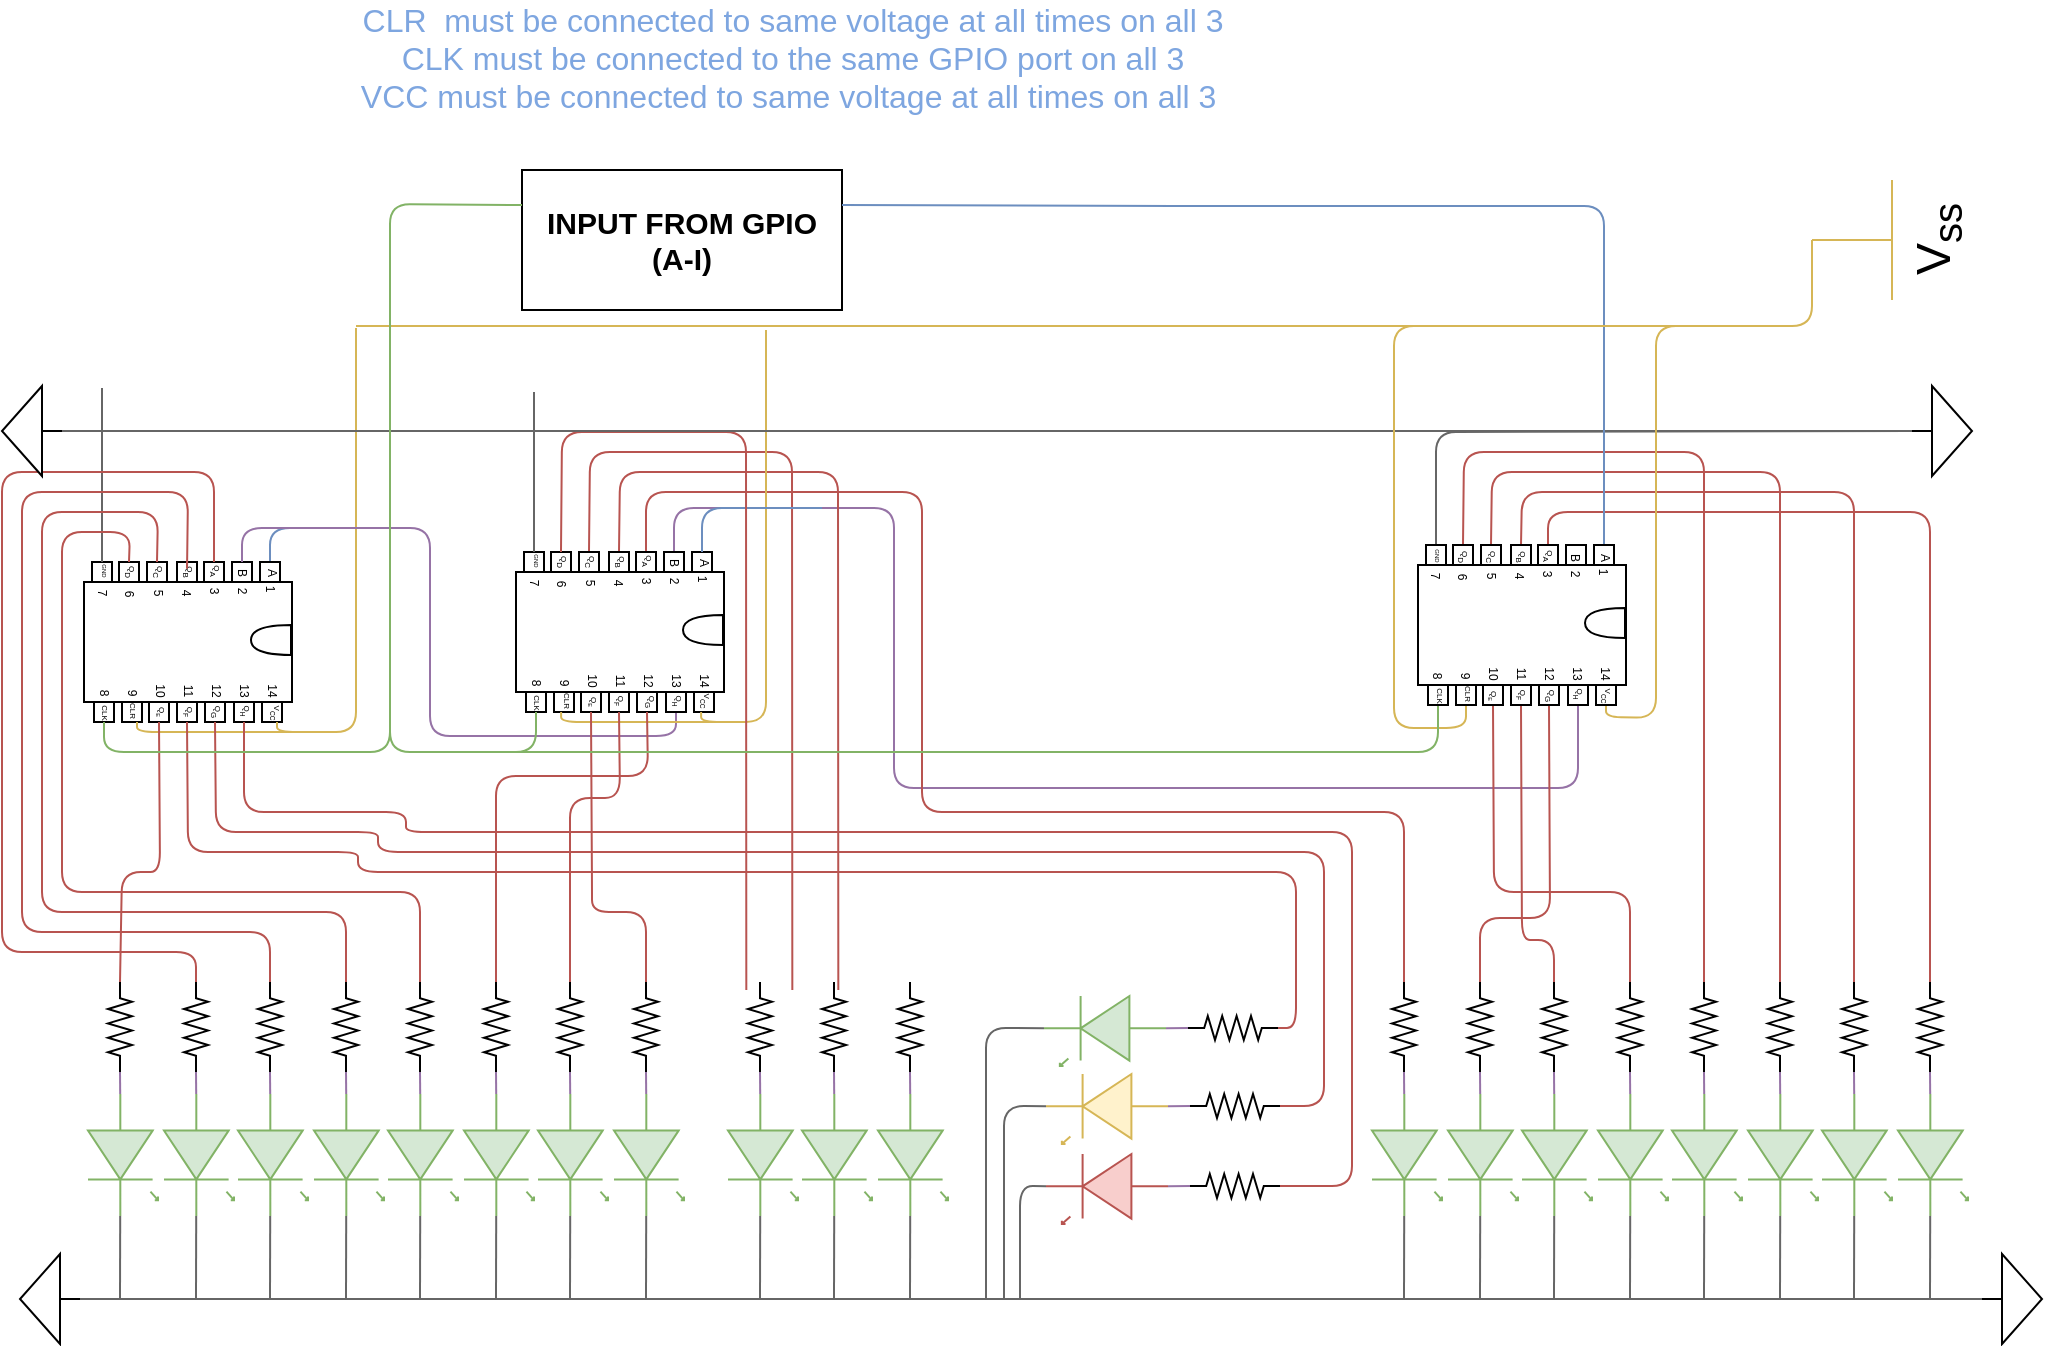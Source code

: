 <mxfile version="12.7.1" type="github">
  <diagram name="Page-1" id="7e0a89b8-554c-2b80-1dc8-d5c74ca68de4">
    <mxGraphModel dx="1669" dy="1089" grid="0" gridSize="10" guides="1" tooltips="1" connect="1" arrows="1" fold="1" page="1" pageScale="1" pageWidth="1100" pageHeight="850" background="#ffffff" math="0" shadow="0">
      <root>
        <mxCell id="0" />
        <mxCell id="1" parent="0" />
        <mxCell id="5Cjw-c3aXB54sQc3qShq-346" value="" style="group" parent="1" vertex="1" connectable="0">
          <mxGeometry x="84" y="410" width="103" height="119" as="geometry" />
        </mxCell>
        <mxCell id="5Cjw-c3aXB54sQc3qShq-398" value="" style="endArrow=none;html=1;fontSize=4;fontStyle=0;fillColor=#dae8fc;strokeColor=#6c8ebf;exitX=0;exitY=0.5;exitDx=0;exitDy=0;" parent="5Cjw-c3aXB54sQc3qShq-346" source="5Cjw-c3aXB54sQc3qShq-355" edge="1">
          <mxGeometry width="50" height="50" relative="1" as="geometry">
            <mxPoint x="90" y="10" as="sourcePoint" />
            <mxPoint x="146" y="10" as="targetPoint" />
            <Array as="points">
              <mxPoint x="90" y="10" />
            </Array>
          </mxGeometry>
        </mxCell>
        <mxCell id="5Cjw-c3aXB54sQc3qShq-347" value="" style="group;rotation=90;fontStyle=0;container=1;" parent="5Cjw-c3aXB54sQc3qShq-346" vertex="1" connectable="0">
          <mxGeometry y="10" width="103" height="109" as="geometry" />
        </mxCell>
        <mxCell id="5Cjw-c3aXB54sQc3qShq-354" value="" style="whiteSpace=wrap;html=1;aspect=fixed;fontSize=4;rotation=90;" parent="5Cjw-c3aXB54sQc3qShq-347" vertex="1">
          <mxGeometry x="57" y="17" width="10" height="10" as="geometry" />
        </mxCell>
        <mxCell id="5Cjw-c3aXB54sQc3qShq-355" value="" style="whiteSpace=wrap;html=1;aspect=fixed;fontSize=4;rotation=90;" parent="5Cjw-c3aXB54sQc3qShq-347" vertex="1">
          <mxGeometry x="85" y="17" width="10" height="10" as="geometry" />
        </mxCell>
        <mxCell id="5Cjw-c3aXB54sQc3qShq-356" value="" style="rounded=0;whiteSpace=wrap;html=1;direction=south;rotation=90;" parent="5Cjw-c3aXB54sQc3qShq-347" vertex="1">
          <mxGeometry x="19" y="5" width="60" height="104" as="geometry" />
        </mxCell>
        <mxCell id="5Cjw-c3aXB54sQc3qShq-357" value="" style="whiteSpace=wrap;html=1;aspect=fixed;fontSize=4;rotation=90;" parent="5Cjw-c3aXB54sQc3qShq-347" vertex="1">
          <mxGeometry x="71" y="17" width="10" height="10" as="geometry" />
        </mxCell>
        <mxCell id="5Cjw-c3aXB54sQc3qShq-358" value="" style="whiteSpace=wrap;html=1;aspect=fixed;fontSize=4;rotation=90;" parent="5Cjw-c3aXB54sQc3qShq-347" vertex="1">
          <mxGeometry x="1" y="17" width="10" height="10" as="geometry" />
        </mxCell>
        <mxCell id="5Cjw-c3aXB54sQc3qShq-359" value="&lt;font style=&quot;font-size: 4px;&quot;&gt;Q&lt;sub style=&quot;font-size: 4px;&quot;&gt;A&lt;/sub&gt;&lt;/font&gt;" style="text;html=1;align=center;verticalAlign=middle;resizable=0;points=[];autosize=1;fontSize=4;rotation=90;" parent="5Cjw-c3aXB54sQc3qShq-347" vertex="1">
          <mxGeometry x="52" y="16" width="20" height="10" as="geometry" />
        </mxCell>
        <mxCell id="5Cjw-c3aXB54sQc3qShq-361" value="" style="whiteSpace=wrap;html=1;aspect=fixed;fontSize=4;rotation=90;" parent="5Cjw-c3aXB54sQc3qShq-347" vertex="1">
          <mxGeometry x="86" y="87" width="10" height="10" as="geometry" />
        </mxCell>
        <mxCell id="5Cjw-c3aXB54sQc3qShq-362" value="" style="whiteSpace=wrap;html=1;aspect=fixed;fontSize=4;rotation=90;" parent="5Cjw-c3aXB54sQc3qShq-347" vertex="1">
          <mxGeometry x="72" y="87" width="10" height="10" as="geometry" />
        </mxCell>
        <mxCell id="5Cjw-c3aXB54sQc3qShq-363" value="" style="whiteSpace=wrap;html=1;aspect=fixed;fontSize=4;rotation=90;" parent="5Cjw-c3aXB54sQc3qShq-347" vertex="1">
          <mxGeometry x="16" y="87" width="10" height="10" as="geometry" />
        </mxCell>
        <mxCell id="5Cjw-c3aXB54sQc3qShq-364" value="" style="whiteSpace=wrap;html=1;aspect=fixed;fontSize=4;rotation=90;" parent="5Cjw-c3aXB54sQc3qShq-347" vertex="1">
          <mxGeometry x="2" y="87" width="10" height="10" as="geometry" />
        </mxCell>
        <mxCell id="5Cjw-c3aXB54sQc3qShq-365" value="&lt;font style=&quot;font-size: 4px&quot;&gt;Q&lt;sub&gt;H&lt;/sub&gt;&lt;/font&gt;" style="text;html=1;align=center;verticalAlign=middle;resizable=0;points=[];autosize=1;fontSize=4;rotation=90;" parent="5Cjw-c3aXB54sQc3qShq-347" vertex="1">
          <mxGeometry x="68" y="86" width="20" height="10" as="geometry" />
        </mxCell>
        <mxCell id="5Cjw-c3aXB54sQc3qShq-366" value="CLR" style="text;html=1;align=center;verticalAlign=middle;resizable=0;points=[];autosize=1;fontSize=4;rotation=90;" parent="5Cjw-c3aXB54sQc3qShq-347" vertex="1">
          <mxGeometry x="11" y="86" width="20" height="10" as="geometry" />
        </mxCell>
        <mxCell id="5Cjw-c3aXB54sQc3qShq-367" value="&lt;font style=&quot;font-size: 4px&quot;&gt;CLK&lt;/font&gt;" style="text;html=1;align=center;verticalAlign=middle;resizable=0;points=[];autosize=1;fontSize=4;rotation=90;" parent="5Cjw-c3aXB54sQc3qShq-347" vertex="1">
          <mxGeometry x="-3" y="87" width="20" height="10" as="geometry" />
        </mxCell>
        <mxCell id="5Cjw-c3aXB54sQc3qShq-368" value="&lt;font style=&quot;font-size: 4px&quot;&gt;V&lt;sub&gt;CC&lt;/sub&gt;&lt;/font&gt;" style="text;html=1;align=center;verticalAlign=middle;resizable=0;points=[];autosize=1;rotation=90;" parent="5Cjw-c3aXB54sQc3qShq-347" vertex="1">
          <mxGeometry x="86" y="82" width="20" height="20" as="geometry" />
        </mxCell>
        <mxCell id="5Cjw-c3aXB54sQc3qShq-369" value="&lt;font style=&quot;font-size: 6px&quot;&gt;1&lt;/font&gt;" style="text;html=1;align=center;verticalAlign=middle;resizable=0;points=[];autosize=1;fontSize=4;rotation=90;" parent="5Cjw-c3aXB54sQc3qShq-347" vertex="1">
          <mxGeometry x="80" y="25" width="20" height="10" as="geometry" />
        </mxCell>
        <mxCell id="5Cjw-c3aXB54sQc3qShq-370" value="&lt;font style=&quot;font-size: 6px&quot;&gt;2&lt;/font&gt;" style="text;html=1;align=center;verticalAlign=middle;resizable=0;points=[];autosize=1;fontSize=4;rotation=90;" parent="5Cjw-c3aXB54sQc3qShq-347" vertex="1">
          <mxGeometry x="66" y="26" width="20" height="10" as="geometry" />
        </mxCell>
        <mxCell id="5Cjw-c3aXB54sQc3qShq-371" value="&lt;font style=&quot;font-size: 6px&quot;&gt;3&lt;/font&gt;" style="text;html=1;align=center;verticalAlign=middle;resizable=0;points=[];autosize=1;fontSize=4;rotation=90;" parent="5Cjw-c3aXB54sQc3qShq-347" vertex="1">
          <mxGeometry x="52" y="26" width="20" height="10" as="geometry" />
        </mxCell>
        <mxCell id="5Cjw-c3aXB54sQc3qShq-372" value="&lt;font style=&quot;font-size: 6px&quot;&gt;4&lt;/font&gt;" style="text;html=1;align=center;verticalAlign=middle;resizable=0;points=[];autosize=1;fontSize=4;rotation=90;" parent="5Cjw-c3aXB54sQc3qShq-347" vertex="1">
          <mxGeometry x="38" y="27" width="20" height="10" as="geometry" />
        </mxCell>
        <mxCell id="5Cjw-c3aXB54sQc3qShq-373" value="&lt;font style=&quot;font-size: 6px&quot;&gt;5&lt;/font&gt;" style="text;html=1;align=center;verticalAlign=middle;resizable=0;points=[];autosize=1;fontSize=4;rotation=90;" parent="5Cjw-c3aXB54sQc3qShq-347" vertex="1">
          <mxGeometry x="24" y="27" width="20" height="10" as="geometry" />
        </mxCell>
        <mxCell id="5Cjw-c3aXB54sQc3qShq-374" value="&lt;font style=&quot;font-size: 6px&quot;&gt;6&lt;/font&gt;" style="text;html=1;align=center;verticalAlign=middle;resizable=0;points=[];autosize=1;fontSize=4;rotation=90;" parent="5Cjw-c3aXB54sQc3qShq-347" vertex="1">
          <mxGeometry x="9.5" y="27" width="20" height="10" as="geometry" />
        </mxCell>
        <mxCell id="5Cjw-c3aXB54sQc3qShq-375" value="&lt;font style=&quot;font-size: 6px&quot;&gt;14&lt;/font&gt;" style="text;html=1;align=center;verticalAlign=middle;resizable=0;points=[];autosize=1;fontSize=4;rotation=90;" parent="5Cjw-c3aXB54sQc3qShq-347" vertex="1">
          <mxGeometry x="81" y="76" width="20" height="10" as="geometry" />
        </mxCell>
        <mxCell id="5Cjw-c3aXB54sQc3qShq-376" value="&lt;font style=&quot;font-size: 6px&quot;&gt;13&lt;/font&gt;" style="text;html=1;align=center;verticalAlign=middle;resizable=0;points=[];autosize=1;fontSize=4;rotation=90;" parent="5Cjw-c3aXB54sQc3qShq-347" vertex="1">
          <mxGeometry x="67" y="76" width="20" height="10" as="geometry" />
        </mxCell>
        <mxCell id="5Cjw-c3aXB54sQc3qShq-377" value="&lt;font style=&quot;font-size: 6px&quot;&gt;12&lt;/font&gt;" style="text;html=1;align=center;verticalAlign=middle;resizable=0;points=[];autosize=1;fontSize=4;rotation=90;" parent="5Cjw-c3aXB54sQc3qShq-347" vertex="1">
          <mxGeometry x="53" y="76" width="20" height="10" as="geometry" />
        </mxCell>
        <mxCell id="5Cjw-c3aXB54sQc3qShq-378" value="&lt;font style=&quot;font-size: 6px&quot;&gt;11&lt;/font&gt;" style="text;html=1;align=center;verticalAlign=middle;resizable=0;points=[];autosize=1;fontSize=4;rotation=90;" parent="5Cjw-c3aXB54sQc3qShq-347" vertex="1">
          <mxGeometry x="39" y="76" width="20" height="10" as="geometry" />
        </mxCell>
        <mxCell id="5Cjw-c3aXB54sQc3qShq-379" value="&lt;font style=&quot;font-size: 6px&quot;&gt;10&lt;/font&gt;" style="text;html=1;align=center;verticalAlign=middle;resizable=0;points=[];autosize=1;fontSize=4;rotation=90;" parent="5Cjw-c3aXB54sQc3qShq-347" vertex="1">
          <mxGeometry x="25" y="76" width="20" height="10" as="geometry" />
        </mxCell>
        <mxCell id="5Cjw-c3aXB54sQc3qShq-380" value="&lt;font style=&quot;font-size: 6px&quot;&gt;9&lt;/font&gt;" style="text;html=1;align=center;verticalAlign=middle;resizable=0;points=[];autosize=1;fontSize=4;rotation=90;" parent="5Cjw-c3aXB54sQc3qShq-347" vertex="1">
          <mxGeometry x="11" y="77" width="20" height="10" as="geometry" />
        </mxCell>
        <mxCell id="5Cjw-c3aXB54sQc3qShq-381" value="&lt;font style=&quot;font-size: 6px&quot;&gt;7&lt;/font&gt;" style="text;html=1;align=center;verticalAlign=middle;resizable=0;points=[];autosize=1;fontSize=4;rotation=90;" parent="5Cjw-c3aXB54sQc3qShq-347" vertex="1">
          <mxGeometry x="-4" y="27" width="20" height="10" as="geometry" />
        </mxCell>
        <mxCell id="5Cjw-c3aXB54sQc3qShq-382" value="&lt;font style=&quot;font-size: 6px&quot;&gt;8&lt;/font&gt;" style="text;html=1;align=center;verticalAlign=middle;resizable=0;points=[];autosize=1;fontSize=4;rotation=90;" parent="5Cjw-c3aXB54sQc3qShq-347" vertex="1">
          <mxGeometry x="-3" y="77" width="20" height="10" as="geometry" />
        </mxCell>
        <mxCell id="5Cjw-c3aXB54sQc3qShq-383" value="" style="shape=or;whiteSpace=wrap;html=1;fontSize=4;direction=south;rotation=90;" parent="5Cjw-c3aXB54sQc3qShq-347" vertex="1">
          <mxGeometry x="83" y="46" width="15" height="20" as="geometry" />
        </mxCell>
        <mxCell id="5Cjw-c3aXB54sQc3qShq-384" value="" style="whiteSpace=wrap;html=1;aspect=fixed;fontSize=4;rotation=90;" parent="5Cjw-c3aXB54sQc3qShq-347" vertex="1">
          <mxGeometry x="57.5" y="87" width="10" height="10" as="geometry" />
        </mxCell>
        <mxCell id="5Cjw-c3aXB54sQc3qShq-385" value="" style="whiteSpace=wrap;html=1;aspect=fixed;fontSize=4;rotation=90;" parent="5Cjw-c3aXB54sQc3qShq-347" vertex="1">
          <mxGeometry x="43.5" y="87" width="10" height="10" as="geometry" />
        </mxCell>
        <mxCell id="5Cjw-c3aXB54sQc3qShq-386" value="" style="whiteSpace=wrap;html=1;aspect=fixed;fontSize=4;rotation=90;" parent="5Cjw-c3aXB54sQc3qShq-347" vertex="1">
          <mxGeometry x="29.5" y="87" width="10" height="10" as="geometry" />
        </mxCell>
        <mxCell id="5Cjw-c3aXB54sQc3qShq-387" value="&lt;font style=&quot;font-size: 4px&quot;&gt;Q&lt;sub style=&quot;font-size: 4px&quot;&gt;G&lt;/sub&gt;&lt;/font&gt;" style="text;html=1;align=center;verticalAlign=middle;resizable=0;points=[];autosize=1;fontSize=4;rotation=90;" parent="5Cjw-c3aXB54sQc3qShq-347" vertex="1">
          <mxGeometry x="52.5" y="86" width="20" height="10" as="geometry" />
        </mxCell>
        <mxCell id="5Cjw-c3aXB54sQc3qShq-388" value="Q&lt;sub&gt;F&lt;/sub&gt;" style="text;html=1;align=center;verticalAlign=middle;resizable=0;points=[];autosize=1;fontSize=4;rotation=90;" parent="5Cjw-c3aXB54sQc3qShq-347" vertex="1">
          <mxGeometry x="39.5" y="86" width="20" height="10" as="geometry" />
        </mxCell>
        <mxCell id="5Cjw-c3aXB54sQc3qShq-389" value="&lt;font style=&quot;font-size: 4px&quot;&gt;Q&lt;/font&gt;&lt;font style=&quot;font-size: 3.333px&quot;&gt;&lt;sub&gt;E&lt;/sub&gt;&lt;/font&gt;" style="text;html=1;align=center;verticalAlign=middle;resizable=0;points=[];autosize=1;fontSize=4;rotation=90;" parent="5Cjw-c3aXB54sQc3qShq-347" vertex="1">
          <mxGeometry x="25.5" y="86" width="20" height="10" as="geometry" />
        </mxCell>
        <mxCell id="5Cjw-c3aXB54sQc3qShq-390" value="" style="whiteSpace=wrap;html=1;aspect=fixed;fontSize=4;rotation=90;" parent="5Cjw-c3aXB54sQc3qShq-347" vertex="1">
          <mxGeometry x="43.5" y="17" width="10" height="10" as="geometry" />
        </mxCell>
        <mxCell id="5Cjw-c3aXB54sQc3qShq-391" value="&lt;font style=&quot;font-size: 4px&quot;&gt;Q&lt;sub style=&quot;font-size: 4px&quot;&gt;B&lt;/sub&gt;&lt;/font&gt;" style="text;html=1;align=center;verticalAlign=middle;resizable=0;points=[];autosize=1;fontSize=4;rotation=90;" parent="5Cjw-c3aXB54sQc3qShq-347" vertex="1">
          <mxGeometry x="38.5" y="16" width="20" height="10" as="geometry" />
        </mxCell>
        <mxCell id="5Cjw-c3aXB54sQc3qShq-392" value="" style="whiteSpace=wrap;html=1;aspect=fixed;fontSize=4;rotation=90;" parent="5Cjw-c3aXB54sQc3qShq-347" vertex="1">
          <mxGeometry x="28.5" y="17" width="10" height="10" as="geometry" />
        </mxCell>
        <mxCell id="5Cjw-c3aXB54sQc3qShq-393" value="&lt;font style=&quot;font-size: 4px&quot;&gt;Q&lt;sub style=&quot;font-size: 4px&quot;&gt;C&lt;/sub&gt;&lt;/font&gt;" style="text;html=1;align=center;verticalAlign=middle;resizable=0;points=[];autosize=1;fontSize=4;rotation=90;" parent="5Cjw-c3aXB54sQc3qShq-347" vertex="1">
          <mxGeometry x="23.5" y="16" width="20" height="10" as="geometry" />
        </mxCell>
        <mxCell id="5Cjw-c3aXB54sQc3qShq-394" value="" style="whiteSpace=wrap;html=1;aspect=fixed;fontSize=4;rotation=90;" parent="5Cjw-c3aXB54sQc3qShq-347" vertex="1">
          <mxGeometry x="14.5" y="17" width="10" height="10" as="geometry" />
        </mxCell>
        <mxCell id="5Cjw-c3aXB54sQc3qShq-395" value="&lt;font style=&quot;font-size: 4px&quot;&gt;Q&lt;sub style=&quot;font-size: 4px&quot;&gt;D&lt;/sub&gt;&lt;/font&gt;" style="text;html=1;align=center;verticalAlign=middle;resizable=0;points=[];autosize=1;fontSize=4;rotation=90;" parent="5Cjw-c3aXB54sQc3qShq-347" vertex="1">
          <mxGeometry x="9.5" y="16" width="20" height="10" as="geometry" />
        </mxCell>
        <mxCell id="5Cjw-c3aXB54sQc3qShq-397" value="&lt;font style=&quot;font-size: 6px&quot;&gt;A&lt;/font&gt;" style="text;html=1;align=center;verticalAlign=middle;resizable=0;points=[];autosize=1;rotation=90;" parent="5Cjw-c3aXB54sQc3qShq-347" vertex="1">
          <mxGeometry x="83" y="12" width="20" height="20" as="geometry" />
        </mxCell>
        <mxCell id="5Cjw-c3aXB54sQc3qShq-396" value="&lt;font style=&quot;font-size: 6px&quot;&gt;B&lt;/font&gt;" style="text;html=1;align=center;verticalAlign=middle;resizable=0;points=[];autosize=1;fontSize=4;rotation=90;" parent="5Cjw-c3aXB54sQc3qShq-347" vertex="1">
          <mxGeometry x="66" y="17" width="20" height="10" as="geometry" />
        </mxCell>
        <mxCell id="5Cjw-c3aXB54sQc3qShq-360" value="&lt;font style=&quot;font-size: 3px&quot;&gt;GND&lt;/font&gt;" style="text;html=1;align=center;verticalAlign=middle;resizable=0;points=[];autosize=1;rotation=90;" parent="5Cjw-c3aXB54sQc3qShq-347" vertex="1">
          <mxGeometry y="11" width="20" height="20" as="geometry" />
        </mxCell>
        <mxCell id="L5LIClEPwMHzGbmOKvur-9" value="" style="endArrow=none;html=1;entryX=1;entryY=0.5;entryDx=0;entryDy=0;fillColor=#fff2cc;strokeColor=#d6b656;" parent="5Cjw-c3aXB54sQc3qShq-347" edge="1">
          <mxGeometry width="50" height="50" relative="1" as="geometry">
            <mxPoint x="133" y="-100" as="sourcePoint" />
            <mxPoint x="23.5" y="97.0" as="targetPoint" />
            <Array as="points">
              <mxPoint x="133" y="102" />
              <mxPoint x="23.5" y="102" />
            </Array>
          </mxGeometry>
        </mxCell>
        <mxCell id="L5LIClEPwMHzGbmOKvur-10" value="" style="endArrow=none;html=1;entryX=1;entryY=0.5;entryDx=0;entryDy=0;fillColor=#fff2cc;strokeColor=#d6b656;" parent="5Cjw-c3aXB54sQc3qShq-347" edge="1">
          <mxGeometry width="50" height="50" relative="1" as="geometry">
            <mxPoint x="116.5" y="102.0" as="sourcePoint" />
            <mxPoint x="93.5" y="97.0" as="targetPoint" />
            <Array as="points">
              <mxPoint x="93.5" y="102" />
            </Array>
          </mxGeometry>
        </mxCell>
        <mxCell id="5Cjw-c3aXB54sQc3qShq-631" value="" style="endArrow=none;html=1;strokeColor=#666666;fontSize=4;fontColor=#7EA6E0;fillColor=#f5f5f5;exitX=0;exitY=0.5;exitDx=0;exitDy=0;" parent="5Cjw-c3aXB54sQc3qShq-346" source="5Cjw-c3aXB54sQc3qShq-358" edge="1">
          <mxGeometry width="50" height="50" relative="1" as="geometry">
            <mxPoint x="6" y="17" as="sourcePoint" />
            <mxPoint x="6" y="-60" as="targetPoint" />
          </mxGeometry>
        </mxCell>
        <mxCell id="5Cjw-c3aXB54sQc3qShq-401" value="" style="endArrow=none;html=1;fontSize=4;exitX=1;exitY=0.5;exitDx=0;exitDy=0;fontColor=#7EA6E0;strokeColor=#b85450;fillColor=#f8cecc;entryX=0;entryY=0.5;entryDx=0;entryDy=0;entryPerimeter=0;" parent="1" source="5Cjw-c3aXB54sQc3qShq-362" target="DkCKzoyWA9Zhlb0wOnAP-94" edge="1">
          <mxGeometry width="50" height="50" relative="1" as="geometry">
            <mxPoint x="154" y="530" as="sourcePoint" />
            <mxPoint x="590" y="633" as="targetPoint" />
            <Array as="points">
              <mxPoint x="161" y="562" />
              <mxPoint x="242" y="562" />
              <mxPoint x="242" y="572" />
              <mxPoint x="715" y="572" />
              <mxPoint x="715" y="749" />
            </Array>
          </mxGeometry>
        </mxCell>
        <mxCell id="5Cjw-c3aXB54sQc3qShq-457" value="" style="endArrow=none;html=1;fontSize=4;exitX=1;exitY=0.5;exitDx=0;exitDy=0;fontColor=#7EA6E0;strokeColor=#9673a6;fillColor=#e1d5e7;entryX=0;entryY=0.5;entryDx=0;entryDy=0;" parent="1" source="5Cjw-c3aXB54sQc3qShq-418" target="5Cjw-c3aXB54sQc3qShq-178" edge="1">
          <mxGeometry width="50" height="50" relative="1" as="geometry">
            <mxPoint x="616" y="535" as="sourcePoint" />
            <mxPoint x="390" y="435" as="targetPoint" />
            <Array as="points">
              <mxPoint x="828" y="550" />
              <mxPoint x="486" y="550" />
              <mxPoint x="486" y="410" />
              <mxPoint x="376" y="410" />
            </Array>
          </mxGeometry>
        </mxCell>
        <mxCell id="5Cjw-c3aXB54sQc3qShq-348" value="" style="endArrow=none;html=1;strokeColor=#b85450;fontSize=4;fontColor=#7EA6E0;entryX=1;entryY=0.5;entryDx=0;entryDy=0;fillColor=#f8cecc;exitX=0;exitY=0.5;exitDx=0;exitDy=0;exitPerimeter=0;" parent="1" source="DkCKzoyWA9Zhlb0wOnAP-88" target="5Cjw-c3aXB54sQc3qShq-384" edge="1">
          <mxGeometry width="50" height="50" relative="1" as="geometry">
            <mxPoint x="696" y="720" as="sourcePoint" />
            <mxPoint x="-180.5" y="-380" as="targetPoint" />
            <Array as="points">
              <mxPoint x="701" y="709" />
              <mxPoint x="701" y="582" />
              <mxPoint x="313" y="582" />
              <mxPoint x="228" y="582" />
              <mxPoint x="228" y="572" />
              <mxPoint x="147" y="572" />
            </Array>
          </mxGeometry>
        </mxCell>
        <mxCell id="5Cjw-c3aXB54sQc3qShq-349" value="" style="endArrow=none;html=1;strokeColor=#b85450;fontSize=4;fontColor=#7EA6E0;entryX=1;entryY=0.5;entryDx=0;entryDy=0;fillColor=#f8cecc;exitX=0;exitY=0.5;exitDx=0;exitDy=0;exitPerimeter=0;" parent="1" source="DkCKzoyWA9Zhlb0wOnAP-91" target="5Cjw-c3aXB54sQc3qShq-385" edge="1">
          <mxGeometry width="50" height="50" relative="1" as="geometry">
            <mxPoint x="566" y="606" as="sourcePoint" />
            <mxPoint x="-194.5" y="-380" as="targetPoint" />
            <Array as="points">
              <mxPoint x="687" y="670" />
              <mxPoint x="687" y="592" />
              <mxPoint x="218" y="592" />
              <mxPoint x="218" y="582" />
              <mxPoint x="133" y="582" />
            </Array>
          </mxGeometry>
        </mxCell>
        <mxCell id="5Cjw-c3aXB54sQc3qShq-353" value="" style="endArrow=none;html=1;strokeColor=#b85450;fontSize=4;fontColor=#7EA6E0;fillColor=#f8cecc;exitX=0;exitY=0.5;exitDx=0;exitDy=0;entryX=0;entryY=0.5;entryDx=0;entryDy=0;entryPerimeter=0;" parent="1" source="5Cjw-c3aXB54sQc3qShq-394" target="DkCKzoyWA9Zhlb0wOnAP-30" edge="1">
          <mxGeometry width="50" height="50" relative="1" as="geometry">
            <mxPoint x="-298.36" y="-70" as="sourcePoint" />
            <mxPoint x="285.163" y="651" as="targetPoint" />
            <Array as="points">
              <mxPoint x="104" y="422" />
              <mxPoint x="70" y="422" />
              <mxPoint x="70" y="602" />
              <mxPoint x="249" y="602" />
            </Array>
          </mxGeometry>
        </mxCell>
        <mxCell id="5Cjw-c3aXB54sQc3qShq-352" value="" style="endArrow=none;html=1;strokeColor=#b85450;fontSize=4;fontColor=#7EA6E0;fillColor=#f8cecc;exitX=0;exitY=0.5;exitDx=0;exitDy=0;entryX=0;entryY=0.5;entryDx=0;entryDy=0;entryPerimeter=0;" parent="1" source="5Cjw-c3aXB54sQc3qShq-392" target="DkCKzoyWA9Zhlb0wOnAP-14" edge="1">
          <mxGeometry width="50" height="50" relative="1" as="geometry">
            <mxPoint x="-284.36" y="-70" as="sourcePoint" />
            <mxPoint x="260" y="622" as="targetPoint" />
            <Array as="points">
              <mxPoint x="118" y="412" />
              <mxPoint x="60" y="412" />
              <mxPoint x="60" y="612" />
              <mxPoint x="212" y="612" />
            </Array>
          </mxGeometry>
        </mxCell>
        <mxCell id="5Cjw-c3aXB54sQc3qShq-351" value="" style="endArrow=none;html=1;strokeColor=#b85450;fontSize=4;fontColor=#7EA6E0;fillColor=#f8cecc;exitX=0;exitY=0.5;exitDx=0;exitDy=0;entryX=0;entryY=0.5;entryDx=0;entryDy=0;entryPerimeter=0;" parent="1" source="5Cjw-c3aXB54sQc3qShq-390" target="DkCKzoyWA9Zhlb0wOnAP-10" edge="1">
          <mxGeometry width="50" height="50" relative="1" as="geometry">
            <mxPoint x="-269.36" y="-70" as="sourcePoint" />
            <mxPoint x="239.163" y="651" as="targetPoint" />
            <Array as="points">
              <mxPoint x="132.5" y="442" />
              <mxPoint x="133" y="402" />
              <mxPoint x="50" y="402" />
              <mxPoint x="50" y="622" />
              <mxPoint x="174" y="622" />
            </Array>
          </mxGeometry>
        </mxCell>
        <mxCell id="5Cjw-c3aXB54sQc3qShq-400" value="" style="endArrow=none;html=1;strokeColor=#b85450;fontSize=4;fontColor=#7EA6E0;fillColor=#f8cecc;exitX=0;exitY=0.5;exitDx=0;exitDy=0;entryX=0;entryY=0.5;entryDx=0;entryDy=0;entryPerimeter=0;" parent="1" source="5Cjw-c3aXB54sQc3qShq-354" target="DkCKzoyWA9Zhlb0wOnAP-2" edge="1">
          <mxGeometry width="50" height="50" relative="1" as="geometry">
            <mxPoint x="144.14" y="435" as="sourcePoint" />
            <mxPoint x="216.163" y="651" as="targetPoint" />
            <Array as="points">
              <mxPoint x="146" y="392" />
              <mxPoint x="40" y="392" />
              <mxPoint x="40" y="632" />
              <mxPoint x="137" y="632" />
            </Array>
          </mxGeometry>
        </mxCell>
        <mxCell id="5Cjw-c3aXB54sQc3qShq-350" value="" style="endArrow=none;html=1;strokeColor=#b85450;fontSize=4;fontColor=#7EA6E0;entryX=1;entryY=0.5;entryDx=0;entryDy=0;fillColor=#f8cecc;exitX=0;exitY=0.5;exitDx=0;exitDy=0;exitPerimeter=0;" parent="1" source="5Cjw-c3aXB54sQc3qShq-567" target="5Cjw-c3aXB54sQc3qShq-386" edge="1">
          <mxGeometry width="50" height="50" relative="1" as="geometry">
            <mxPoint x="270" y="630" as="sourcePoint" />
            <mxPoint x="-208.5" y="-380" as="targetPoint" />
            <Array as="points">
              <mxPoint x="100" y="592" />
              <mxPoint x="119" y="592" />
            </Array>
          </mxGeometry>
        </mxCell>
        <mxCell id="5Cjw-c3aXB54sQc3qShq-456" value="" style="endArrow=none;html=1;strokeColor=#B85450;fontSize=4;fontColor=#7EA6E0;fillColor=#f8cecc;exitX=0;exitY=0.5;exitDx=0;exitDy=0;entryX=0;entryY=0.5;entryDx=0;entryDy=0;entryPerimeter=0;" parent="1" source="5Cjw-c3aXB54sQc3qShq-410" target="DkCKzoyWA9Zhlb0wOnAP-74" edge="1">
          <mxGeometry width="50" height="50" relative="1" as="geometry">
            <mxPoint x="606.14" y="427" as="sourcePoint" />
            <mxPoint x="773.163" y="651.0" as="targetPoint" />
            <Array as="points">
              <mxPoint x="813" y="412" />
              <mxPoint x="1004" y="412" />
            </Array>
          </mxGeometry>
        </mxCell>
        <mxCell id="5Cjw-c3aXB54sQc3qShq-407" value="" style="endArrow=none;html=1;strokeColor=#b85450;fontSize=4;fontColor=#7EA6E0;fillColor=#f8cecc;exitX=0;exitY=0.5;exitDx=0;exitDy=0;entryX=0;entryY=0.5;entryDx=0;entryDy=0;entryPerimeter=0;" parent="1" source="5Cjw-c3aXB54sQc3qShq-446" target="DkCKzoyWA9Zhlb0wOnAP-70" edge="1">
          <mxGeometry width="50" height="50" relative="1" as="geometry">
            <mxPoint x="192.64" y="-78" as="sourcePoint" />
            <mxPoint x="750.163" y="651.0" as="targetPoint" />
            <Array as="points">
              <mxPoint x="800" y="402" />
              <mxPoint x="966" y="402" />
            </Array>
          </mxGeometry>
        </mxCell>
        <mxCell id="5Cjw-c3aXB54sQc3qShq-408" value="" style="endArrow=none;html=1;strokeColor=#b85450;fontSize=4;fontColor=#7EA6E0;fillColor=#f8cecc;exitX=0;exitY=0.5;exitDx=0;exitDy=0;entryX=0;entryY=0.5;entryDx=0;entryDy=0;entryPerimeter=0;" parent="1" source="5Cjw-c3aXB54sQc3qShq-448" target="DkCKzoyWA9Zhlb0wOnAP-66" edge="1">
          <mxGeometry width="50" height="50" relative="1" as="geometry">
            <mxPoint x="177.64" y="-78" as="sourcePoint" />
            <mxPoint x="727.163" y="651" as="targetPoint" />
            <Array as="points">
              <mxPoint x="785" y="392" />
              <mxPoint x="929" y="392" />
            </Array>
          </mxGeometry>
        </mxCell>
        <mxCell id="5Cjw-c3aXB54sQc3qShq-409" value="" style="endArrow=none;html=1;strokeColor=#B85450;fontSize=4;fontColor=#7EA6E0;fillColor=#f8cecc;exitX=0;exitY=0.5;exitDx=0;exitDy=0;entryX=0;entryY=0.5;entryDx=0;entryDy=0;entryPerimeter=0;" parent="1" source="5Cjw-c3aXB54sQc3qShq-450" target="DkCKzoyWA9Zhlb0wOnAP-62" edge="1">
          <mxGeometry width="50" height="50" relative="1" as="geometry">
            <mxPoint x="163.64" y="-78" as="sourcePoint" />
            <mxPoint x="704.163" y="651" as="targetPoint" />
            <Array as="points">
              <mxPoint x="771" y="382" />
              <mxPoint x="891" y="382" />
            </Array>
          </mxGeometry>
        </mxCell>
        <mxCell id="5Cjw-c3aXB54sQc3qShq-404" value="" style="endArrow=none;html=1;strokeColor=#b85450;fontSize=4;fontColor=#7EA6E0;fillColor=#f8cecc;exitX=0;exitY=0.5;exitDx=0;exitDy=0;exitPerimeter=0;entryX=1;entryY=0.5;entryDx=0;entryDy=0;" parent="1" source="DkCKzoyWA9Zhlb0wOnAP-58" target="5Cjw-c3aXB54sQc3qShq-442" edge="1">
          <mxGeometry width="50" height="50" relative="1" as="geometry">
            <mxPoint x="681.163" y="651" as="sourcePoint" />
            <mxPoint x="681" y="532" as="targetPoint" />
            <Array as="points">
              <mxPoint x="854" y="602" />
              <mxPoint x="786" y="602" />
            </Array>
          </mxGeometry>
        </mxCell>
        <mxCell id="5Cjw-c3aXB54sQc3qShq-405" value="" style="endArrow=none;html=1;strokeColor=#b85450;fontSize=4;fontColor=#7EA6E0;fillColor=#f8cecc;exitX=0;exitY=0.5;exitDx=0;exitDy=0;exitPerimeter=0;entryX=1;entryY=0.5;entryDx=0;entryDy=0;" parent="1" source="DkCKzoyWA9Zhlb0wOnAP-54" target="5Cjw-c3aXB54sQc3qShq-441" edge="1">
          <mxGeometry width="50" height="50" relative="1" as="geometry">
            <mxPoint x="658.163" y="651" as="sourcePoint" />
            <mxPoint x="658" y="542" as="targetPoint" />
            <Array as="points">
              <mxPoint x="816" y="626" />
              <mxPoint x="800" y="626" />
            </Array>
          </mxGeometry>
        </mxCell>
        <mxCell id="5Cjw-c3aXB54sQc3qShq-406" value="" style="endArrow=none;html=1;strokeColor=#b85450;fontSize=4;fontColor=#7EA6E0;fillColor=#f8cecc;exitX=0;exitY=0.5;exitDx=0;exitDy=0;exitPerimeter=0;entryX=1;entryY=0.5;entryDx=0;entryDy=0;" parent="1" source="DkCKzoyWA9Zhlb0wOnAP-50" target="5Cjw-c3aXB54sQc3qShq-440" edge="1">
          <mxGeometry width="50" height="50" relative="1" as="geometry">
            <mxPoint x="635.163" y="651" as="sourcePoint" />
            <mxPoint x="635" y="540" as="targetPoint" />
            <Array as="points">
              <mxPoint x="779" y="615" />
              <mxPoint x="814" y="615" />
            </Array>
          </mxGeometry>
        </mxCell>
        <mxCell id="5Cjw-c3aXB54sQc3qShq-333" value="" style="endArrow=none;html=1;strokeColor=#b85450;fontSize=4;fontColor=#7EA6E0;fillColor=#f8cecc;exitX=0;exitY=0.5;exitDx=0;exitDy=0;entryX=0;entryY=0.5;entryDx=0;entryDy=0;entryPerimeter=0;" parent="1" source="5Cjw-c3aXB54sQc3qShq-179" target="DkCKzoyWA9Zhlb0wOnAP-46" edge="1">
          <mxGeometry width="50" height="50" relative="1" as="geometry">
            <mxPoint x="374.14" y="430" as="sourcePoint" />
            <mxPoint x="612.163" y="651" as="targetPoint" />
            <Array as="points">
              <mxPoint x="362" y="402" />
              <mxPoint x="500" y="402" />
              <mxPoint x="500" y="562" />
              <mxPoint x="741" y="562" />
            </Array>
          </mxGeometry>
        </mxCell>
        <mxCell id="5Cjw-c3aXB54sQc3qShq-269" value="" style="endArrow=none;html=1;fontSize=4;exitX=1;exitY=0.5;exitDx=0;exitDy=0;fontColor=#7EA6E0;strokeColor=#9673a6;fillColor=#e1d5e7;entryX=0;entryY=0.5;entryDx=0;entryDy=0;" parent="1" source="5Cjw-c3aXB54sQc3qShq-192" target="5Cjw-c3aXB54sQc3qShq-357" edge="1">
          <mxGeometry width="50" height="50" relative="1" as="geometry">
            <mxPoint x="384" y="538" as="sourcePoint" />
            <mxPoint x="160" y="435" as="targetPoint" />
            <Array as="points">
              <mxPoint x="377" y="524" />
              <mxPoint x="254" y="524" />
              <mxPoint x="254" y="420" />
              <mxPoint x="160" y="420" />
            </Array>
          </mxGeometry>
        </mxCell>
        <mxCell id="5Cjw-c3aXB54sQc3qShq-338" value="" style="endArrow=none;html=1;strokeColor=#b85450;fontSize=4;fontColor=#7EA6E0;fillColor=#f8cecc;exitX=0;exitY=0.5;exitDx=0;exitDy=0;entryX=0;entryY=0.5;entryDx=0;entryDy=0;entryPerimeter=0;" parent="1" source="5Cjw-c3aXB54sQc3qShq-336" edge="1">
          <mxGeometry width="50" height="50" relative="1" as="geometry">
            <mxPoint x="-39.36" y="-75" as="sourcePoint" />
            <mxPoint x="458.163" y="651" as="targetPoint" />
            <Array as="points">
              <mxPoint x="349" y="392" />
              <mxPoint x="458" y="392" />
            </Array>
          </mxGeometry>
        </mxCell>
        <mxCell id="5Cjw-c3aXB54sQc3qShq-341" value="" style="endArrow=none;html=1;strokeColor=#b85450;fontSize=4;fontColor=#7EA6E0;fillColor=#f8cecc;exitX=0;exitY=0.5;exitDx=0;exitDy=0;entryX=0;entryY=0.5;entryDx=0;entryDy=0;entryPerimeter=0;" parent="1" source="5Cjw-c3aXB54sQc3qShq-339" edge="1">
          <mxGeometry width="50" height="50" relative="1" as="geometry">
            <mxPoint x="-54.36" y="-75" as="sourcePoint" />
            <mxPoint x="435.163" y="651" as="targetPoint" />
            <Array as="points">
              <mxPoint x="334" y="382" />
              <mxPoint x="435" y="382" />
            </Array>
          </mxGeometry>
        </mxCell>
        <mxCell id="5Cjw-c3aXB54sQc3qShq-602" value="" style="endArrow=none;html=1;strokeColor=#666666;fontSize=4;fontColor=#7EA6E0;entryX=1;entryY=0.54;entryDx=0;entryDy=0;entryPerimeter=0;fillColor=#f5f5f5;" parent="1" target="DkCKzoyWA9Zhlb0wOnAP-92" edge="1">
          <mxGeometry width="50" height="50" relative="1" as="geometry">
            <mxPoint x="532" y="805" as="sourcePoint" />
            <mxPoint x="507.874" y="653.879" as="targetPoint" />
            <Array as="points">
              <mxPoint x="532" y="670" />
            </Array>
          </mxGeometry>
        </mxCell>
        <mxCell id="5Cjw-c3aXB54sQc3qShq-606" value="" style="endArrow=none;html=1;strokeColor=#666666;fontSize=4;fontColor=#7EA6E0;entryX=1;entryY=0.54;entryDx=0;entryDy=0;entryPerimeter=0;fillColor=#f5f5f5;" parent="1" target="DkCKzoyWA9Zhlb0wOnAP-89" edge="1">
          <mxGeometry width="50" height="50" relative="1" as="geometry">
            <mxPoint x="541" y="805" as="sourcePoint" />
            <mxPoint x="507.874" y="675.879" as="targetPoint" />
            <Array as="points">
              <mxPoint x="541" y="709" />
            </Array>
          </mxGeometry>
        </mxCell>
        <mxCell id="5Cjw-c3aXB54sQc3qShq-607" value="" style="endArrow=none;html=1;strokeColor=#666666;fontSize=4;fontColor=#7EA6E0;entryX=1;entryY=0.54;entryDx=0;entryDy=0;entryPerimeter=0;fillColor=#f5f5f5;" parent="1" target="DkCKzoyWA9Zhlb0wOnAP-95" edge="1">
          <mxGeometry width="50" height="50" relative="1" as="geometry">
            <mxPoint x="549" y="805" as="sourcePoint" />
            <mxPoint x="507.874" y="697.879" as="targetPoint" />
            <Array as="points">
              <mxPoint x="549" y="749" />
            </Array>
          </mxGeometry>
        </mxCell>
        <mxCell id="5Cjw-c3aXB54sQc3qShq-609" value="" style="group" parent="1" vertex="1" connectable="0">
          <mxGeometry x="300" y="409" width="103" height="119" as="geometry" />
        </mxCell>
        <mxCell id="5Cjw-c3aXB54sQc3qShq-174" value="" style="group" parent="5Cjw-c3aXB54sQc3qShq-609" vertex="1" connectable="0">
          <mxGeometry width="103" height="119" as="geometry" />
        </mxCell>
        <mxCell id="5Cjw-c3aXB54sQc3qShq-175" value="" style="group;rotation=90;fontStyle=0;container=1;" parent="5Cjw-c3aXB54sQc3qShq-174" vertex="1" connectable="0">
          <mxGeometry y="10" width="103" height="109" as="geometry" />
        </mxCell>
        <mxCell id="5Cjw-c3aXB54sQc3qShq-179" value="" style="whiteSpace=wrap;html=1;aspect=fixed;fontSize=4;rotation=90;" parent="5Cjw-c3aXB54sQc3qShq-175" vertex="1">
          <mxGeometry x="57" y="13" width="10" height="10" as="geometry" />
        </mxCell>
        <mxCell id="5Cjw-c3aXB54sQc3qShq-176" value="" style="whiteSpace=wrap;html=1;aspect=fixed;fontSize=4;rotation=90;" parent="5Cjw-c3aXB54sQc3qShq-175" vertex="1">
          <mxGeometry x="85" y="13" width="10" height="10" as="geometry" />
        </mxCell>
        <mxCell id="5Cjw-c3aXB54sQc3qShq-177" value="" style="rounded=0;whiteSpace=wrap;html=1;direction=south;rotation=90;" parent="5Cjw-c3aXB54sQc3qShq-175" vertex="1">
          <mxGeometry x="19" y="1" width="60" height="104" as="geometry" />
        </mxCell>
        <mxCell id="5Cjw-c3aXB54sQc3qShq-178" value="" style="whiteSpace=wrap;html=1;aspect=fixed;fontSize=4;rotation=90;" parent="5Cjw-c3aXB54sQc3qShq-175" vertex="1">
          <mxGeometry x="71" y="13" width="10" height="10" as="geometry" />
        </mxCell>
        <mxCell id="5Cjw-c3aXB54sQc3qShq-183" value="" style="whiteSpace=wrap;html=1;aspect=fixed;fontSize=4;rotation=90;" parent="5Cjw-c3aXB54sQc3qShq-175" vertex="1">
          <mxGeometry x="1" y="13" width="10" height="10" as="geometry" />
        </mxCell>
        <mxCell id="5Cjw-c3aXB54sQc3qShq-186" value="&lt;font style=&quot;font-size: 4px;&quot;&gt;Q&lt;sub style=&quot;font-size: 4px;&quot;&gt;A&lt;/sub&gt;&lt;/font&gt;" style="text;html=1;align=center;verticalAlign=middle;resizable=0;points=[];autosize=1;fontSize=4;rotation=90;" parent="5Cjw-c3aXB54sQc3qShq-175" vertex="1">
          <mxGeometry x="52" y="12" width="20" height="10" as="geometry" />
        </mxCell>
        <mxCell id="5Cjw-c3aXB54sQc3qShq-191" value="" style="whiteSpace=wrap;html=1;aspect=fixed;fontSize=4;rotation=90;" parent="5Cjw-c3aXB54sQc3qShq-175" vertex="1">
          <mxGeometry x="86" y="83" width="10" height="10" as="geometry" />
        </mxCell>
        <mxCell id="5Cjw-c3aXB54sQc3qShq-192" value="" style="whiteSpace=wrap;html=1;aspect=fixed;fontSize=4;rotation=90;" parent="5Cjw-c3aXB54sQc3qShq-175" vertex="1">
          <mxGeometry x="72" y="83" width="10" height="10" as="geometry" />
        </mxCell>
        <mxCell id="5Cjw-c3aXB54sQc3qShq-196" value="" style="whiteSpace=wrap;html=1;aspect=fixed;fontSize=4;rotation=90;" parent="5Cjw-c3aXB54sQc3qShq-175" vertex="1">
          <mxGeometry x="16" y="83" width="10" height="10" as="geometry" />
        </mxCell>
        <mxCell id="5Cjw-c3aXB54sQc3qShq-197" value="" style="whiteSpace=wrap;html=1;aspect=fixed;fontSize=4;rotation=90;" parent="5Cjw-c3aXB54sQc3qShq-175" vertex="1">
          <mxGeometry x="2" y="83" width="10" height="10" as="geometry" />
        </mxCell>
        <mxCell id="5Cjw-c3aXB54sQc3qShq-198" value="&lt;font style=&quot;font-size: 4px&quot;&gt;Q&lt;sub&gt;H&lt;/sub&gt;&lt;/font&gt;" style="text;html=1;align=center;verticalAlign=middle;resizable=0;points=[];autosize=1;fontSize=4;rotation=90;" parent="5Cjw-c3aXB54sQc3qShq-175" vertex="1">
          <mxGeometry x="68" y="82" width="20" height="10" as="geometry" />
        </mxCell>
        <mxCell id="5Cjw-c3aXB54sQc3qShq-202" value="CLR" style="text;html=1;align=center;verticalAlign=middle;resizable=0;points=[];autosize=1;fontSize=4;rotation=90;" parent="5Cjw-c3aXB54sQc3qShq-175" vertex="1">
          <mxGeometry x="12" y="82" width="20" height="10" as="geometry" />
        </mxCell>
        <mxCell id="5Cjw-c3aXB54sQc3qShq-203" value="&lt;font style=&quot;font-size: 4px&quot;&gt;CLK&lt;/font&gt;" style="text;html=1;align=center;verticalAlign=middle;resizable=0;points=[];autosize=1;fontSize=4;rotation=90;" parent="5Cjw-c3aXB54sQc3qShq-175" vertex="1">
          <mxGeometry x="-3" y="83" width="20" height="10" as="geometry" />
        </mxCell>
        <mxCell id="5Cjw-c3aXB54sQc3qShq-204" value="&lt;font style=&quot;font-size: 4px&quot;&gt;V&lt;sub&gt;CC&lt;/sub&gt;&lt;/font&gt;" style="text;html=1;align=center;verticalAlign=middle;resizable=0;points=[];autosize=1;rotation=90;" parent="5Cjw-c3aXB54sQc3qShq-175" vertex="1">
          <mxGeometry x="85" y="77" width="20" height="20" as="geometry" />
        </mxCell>
        <mxCell id="5Cjw-c3aXB54sQc3qShq-205" value="&lt;font style=&quot;font-size: 6px&quot;&gt;1&lt;/font&gt;" style="text;html=1;align=center;verticalAlign=middle;resizable=0;points=[];autosize=1;fontSize=4;rotation=90;" parent="5Cjw-c3aXB54sQc3qShq-175" vertex="1">
          <mxGeometry x="80" y="21" width="20" height="10" as="geometry" />
        </mxCell>
        <mxCell id="5Cjw-c3aXB54sQc3qShq-206" value="&lt;font style=&quot;font-size: 6px&quot;&gt;2&lt;/font&gt;" style="text;html=1;align=center;verticalAlign=middle;resizable=0;points=[];autosize=1;fontSize=4;rotation=90;" parent="5Cjw-c3aXB54sQc3qShq-175" vertex="1">
          <mxGeometry x="66" y="22" width="20" height="10" as="geometry" />
        </mxCell>
        <mxCell id="5Cjw-c3aXB54sQc3qShq-207" value="&lt;font style=&quot;font-size: 6px&quot;&gt;3&lt;/font&gt;" style="text;html=1;align=center;verticalAlign=middle;resizable=0;points=[];autosize=1;fontSize=4;rotation=90;" parent="5Cjw-c3aXB54sQc3qShq-175" vertex="1">
          <mxGeometry x="52" y="22" width="20" height="10" as="geometry" />
        </mxCell>
        <mxCell id="5Cjw-c3aXB54sQc3qShq-208" value="&lt;font style=&quot;font-size: 6px&quot;&gt;4&lt;/font&gt;" style="text;html=1;align=center;verticalAlign=middle;resizable=0;points=[];autosize=1;fontSize=4;rotation=90;" parent="5Cjw-c3aXB54sQc3qShq-175" vertex="1">
          <mxGeometry x="38" y="23" width="20" height="10" as="geometry" />
        </mxCell>
        <mxCell id="5Cjw-c3aXB54sQc3qShq-209" value="&lt;font style=&quot;font-size: 6px&quot;&gt;5&lt;/font&gt;" style="text;html=1;align=center;verticalAlign=middle;resizable=0;points=[];autosize=1;fontSize=4;rotation=90;" parent="5Cjw-c3aXB54sQc3qShq-175" vertex="1">
          <mxGeometry x="24" y="23" width="20" height="10" as="geometry" />
        </mxCell>
        <mxCell id="5Cjw-c3aXB54sQc3qShq-210" value="&lt;font style=&quot;font-size: 6px&quot;&gt;6&lt;/font&gt;" style="text;html=1;align=center;verticalAlign=middle;resizable=0;points=[];autosize=1;fontSize=4;rotation=90;" parent="5Cjw-c3aXB54sQc3qShq-175" vertex="1">
          <mxGeometry x="9.5" y="23" width="20" height="10" as="geometry" />
        </mxCell>
        <mxCell id="5Cjw-c3aXB54sQc3qShq-211" value="&lt;font style=&quot;font-size: 6px&quot;&gt;14&lt;/font&gt;" style="text;html=1;align=center;verticalAlign=middle;resizable=0;points=[];autosize=1;fontSize=4;rotation=90;" parent="5Cjw-c3aXB54sQc3qShq-175" vertex="1">
          <mxGeometry x="81" y="72" width="20" height="10" as="geometry" />
        </mxCell>
        <mxCell id="5Cjw-c3aXB54sQc3qShq-212" value="&lt;font style=&quot;font-size: 6px&quot;&gt;13&lt;/font&gt;" style="text;html=1;align=center;verticalAlign=middle;resizable=0;points=[];autosize=1;fontSize=4;rotation=90;" parent="5Cjw-c3aXB54sQc3qShq-175" vertex="1">
          <mxGeometry x="67" y="72" width="20" height="10" as="geometry" />
        </mxCell>
        <mxCell id="5Cjw-c3aXB54sQc3qShq-213" value="&lt;font style=&quot;font-size: 6px&quot;&gt;12&lt;/font&gt;" style="text;html=1;align=center;verticalAlign=middle;resizable=0;points=[];autosize=1;fontSize=4;rotation=90;" parent="5Cjw-c3aXB54sQc3qShq-175" vertex="1">
          <mxGeometry x="53" y="72" width="20" height="10" as="geometry" />
        </mxCell>
        <mxCell id="5Cjw-c3aXB54sQc3qShq-214" value="&lt;font style=&quot;font-size: 6px&quot;&gt;11&lt;/font&gt;" style="text;html=1;align=center;verticalAlign=middle;resizable=0;points=[];autosize=1;fontSize=4;rotation=90;" parent="5Cjw-c3aXB54sQc3qShq-175" vertex="1">
          <mxGeometry x="39" y="72" width="20" height="10" as="geometry" />
        </mxCell>
        <mxCell id="5Cjw-c3aXB54sQc3qShq-215" value="&lt;font style=&quot;font-size: 6px&quot;&gt;10&lt;/font&gt;" style="text;html=1;align=center;verticalAlign=middle;resizable=0;points=[];autosize=1;fontSize=4;rotation=90;" parent="5Cjw-c3aXB54sQc3qShq-175" vertex="1">
          <mxGeometry x="25" y="72" width="20" height="10" as="geometry" />
        </mxCell>
        <mxCell id="5Cjw-c3aXB54sQc3qShq-216" value="&lt;font style=&quot;font-size: 6px&quot;&gt;9&lt;/font&gt;" style="text;html=1;align=center;verticalAlign=middle;resizable=0;points=[];autosize=1;fontSize=4;rotation=90;" parent="5Cjw-c3aXB54sQc3qShq-175" vertex="1">
          <mxGeometry x="11" y="73" width="20" height="10" as="geometry" />
        </mxCell>
        <mxCell id="5Cjw-c3aXB54sQc3qShq-217" value="&lt;font style=&quot;font-size: 6px&quot;&gt;7&lt;/font&gt;" style="text;html=1;align=center;verticalAlign=middle;resizable=0;points=[];autosize=1;fontSize=4;rotation=90;" parent="5Cjw-c3aXB54sQc3qShq-175" vertex="1">
          <mxGeometry x="-4" y="23" width="20" height="10" as="geometry" />
        </mxCell>
        <mxCell id="5Cjw-c3aXB54sQc3qShq-218" value="&lt;font style=&quot;font-size: 6px&quot;&gt;8&lt;/font&gt;" style="text;html=1;align=center;verticalAlign=middle;resizable=0;points=[];autosize=1;fontSize=4;rotation=90;" parent="5Cjw-c3aXB54sQc3qShq-175" vertex="1">
          <mxGeometry x="-3" y="73" width="20" height="10" as="geometry" />
        </mxCell>
        <mxCell id="5Cjw-c3aXB54sQc3qShq-219" value="" style="shape=or;whiteSpace=wrap;html=1;fontSize=4;direction=south;rotation=90;" parent="5Cjw-c3aXB54sQc3qShq-175" vertex="1">
          <mxGeometry x="83" y="42" width="15" height="20" as="geometry" />
        </mxCell>
        <mxCell id="5Cjw-c3aXB54sQc3qShq-324" value="" style="whiteSpace=wrap;html=1;aspect=fixed;fontSize=4;rotation=90;" parent="5Cjw-c3aXB54sQc3qShq-175" vertex="1">
          <mxGeometry x="57.5" y="83" width="10" height="10" as="geometry" />
        </mxCell>
        <mxCell id="5Cjw-c3aXB54sQc3qShq-326" value="" style="whiteSpace=wrap;html=1;aspect=fixed;fontSize=4;rotation=90;" parent="5Cjw-c3aXB54sQc3qShq-175" vertex="1">
          <mxGeometry x="43.5" y="83" width="10" height="10" as="geometry" />
        </mxCell>
        <mxCell id="5Cjw-c3aXB54sQc3qShq-328" value="" style="whiteSpace=wrap;html=1;aspect=fixed;fontSize=4;rotation=90;" parent="5Cjw-c3aXB54sQc3qShq-175" vertex="1">
          <mxGeometry x="29.5" y="83" width="10" height="10" as="geometry" />
        </mxCell>
        <mxCell id="5Cjw-c3aXB54sQc3qShq-330" value="&lt;font style=&quot;font-size: 4px&quot;&gt;Q&lt;sub style=&quot;font-size: 4px&quot;&gt;G&lt;/sub&gt;&lt;/font&gt;" style="text;html=1;align=center;verticalAlign=middle;resizable=0;points=[];autosize=1;fontSize=4;rotation=90;" parent="5Cjw-c3aXB54sQc3qShq-175" vertex="1">
          <mxGeometry x="53.5" y="82" width="20" height="10" as="geometry" />
        </mxCell>
        <mxCell id="5Cjw-c3aXB54sQc3qShq-331" value="Q&lt;sub&gt;F&lt;/sub&gt;" style="text;html=1;align=center;verticalAlign=middle;resizable=0;points=[];autosize=1;fontSize=4;rotation=90;" parent="5Cjw-c3aXB54sQc3qShq-175" vertex="1">
          <mxGeometry x="39" y="82" width="20" height="10" as="geometry" />
        </mxCell>
        <mxCell id="5Cjw-c3aXB54sQc3qShq-332" value="&lt;font style=&quot;font-size: 4px&quot;&gt;Q&lt;/font&gt;&lt;font style=&quot;font-size: 3.333px&quot;&gt;&lt;sub&gt;E&lt;/sub&gt;&lt;/font&gt;" style="text;html=1;align=center;verticalAlign=middle;resizable=0;points=[];autosize=1;fontSize=4;rotation=90;" parent="5Cjw-c3aXB54sQc3qShq-175" vertex="1">
          <mxGeometry x="25.5" y="82" width="20" height="10" as="geometry" />
        </mxCell>
        <mxCell id="5Cjw-c3aXB54sQc3qShq-336" value="" style="whiteSpace=wrap;html=1;aspect=fixed;fontSize=4;rotation=90;" parent="5Cjw-c3aXB54sQc3qShq-175" vertex="1">
          <mxGeometry x="43.5" y="13" width="10" height="10" as="geometry" />
        </mxCell>
        <mxCell id="5Cjw-c3aXB54sQc3qShq-337" value="&lt;font style=&quot;font-size: 4px&quot;&gt;Q&lt;sub style=&quot;font-size: 4px&quot;&gt;B&lt;/sub&gt;&lt;/font&gt;" style="text;html=1;align=center;verticalAlign=middle;resizable=0;points=[];autosize=1;fontSize=4;rotation=90;" parent="5Cjw-c3aXB54sQc3qShq-175" vertex="1">
          <mxGeometry x="38.5" y="12" width="20" height="10" as="geometry" />
        </mxCell>
        <mxCell id="5Cjw-c3aXB54sQc3qShq-339" value="" style="whiteSpace=wrap;html=1;aspect=fixed;fontSize=4;rotation=90;" parent="5Cjw-c3aXB54sQc3qShq-175" vertex="1">
          <mxGeometry x="28.5" y="13" width="10" height="10" as="geometry" />
        </mxCell>
        <mxCell id="5Cjw-c3aXB54sQc3qShq-340" value="&lt;font style=&quot;font-size: 4px&quot;&gt;Q&lt;sub style=&quot;font-size: 4px&quot;&gt;C&lt;/sub&gt;&lt;/font&gt;" style="text;html=1;align=center;verticalAlign=middle;resizable=0;points=[];autosize=1;fontSize=4;rotation=90;" parent="5Cjw-c3aXB54sQc3qShq-175" vertex="1">
          <mxGeometry x="23.5" y="12" width="20" height="10" as="geometry" />
        </mxCell>
        <mxCell id="5Cjw-c3aXB54sQc3qShq-342" value="" style="whiteSpace=wrap;html=1;aspect=fixed;fontSize=4;rotation=90;" parent="5Cjw-c3aXB54sQc3qShq-175" vertex="1">
          <mxGeometry x="14.5" y="13" width="10" height="10" as="geometry" />
        </mxCell>
        <mxCell id="5Cjw-c3aXB54sQc3qShq-343" value="&lt;font style=&quot;font-size: 4px&quot;&gt;Q&lt;sub style=&quot;font-size: 4px&quot;&gt;D&lt;/sub&gt;&lt;/font&gt;" style="text;html=1;align=center;verticalAlign=middle;resizable=0;points=[];autosize=1;fontSize=4;rotation=90;" parent="5Cjw-c3aXB54sQc3qShq-175" vertex="1">
          <mxGeometry x="9.5" y="12" width="20" height="10" as="geometry" />
        </mxCell>
        <mxCell id="5Cjw-c3aXB54sQc3qShq-185" value="&lt;font style=&quot;font-size: 6px&quot;&gt;B&lt;/font&gt;" style="text;html=1;align=center;verticalAlign=middle;resizable=0;points=[];autosize=1;fontSize=4;rotation=90;" parent="5Cjw-c3aXB54sQc3qShq-175" vertex="1">
          <mxGeometry x="66" y="13" width="20" height="10" as="geometry" />
        </mxCell>
        <mxCell id="5Cjw-c3aXB54sQc3qShq-184" value="&lt;font style=&quot;font-size: 6px&quot;&gt;A&lt;/font&gt;" style="text;html=1;align=center;verticalAlign=middle;resizable=0;points=[];autosize=1;rotation=90;" parent="5Cjw-c3aXB54sQc3qShq-175" vertex="1">
          <mxGeometry x="83" y="8" width="20" height="20" as="geometry" />
        </mxCell>
        <mxCell id="5Cjw-c3aXB54sQc3qShq-190" value="&lt;font style=&quot;font-size: 3px&quot;&gt;GND&lt;/font&gt;" style="text;html=1;align=center;verticalAlign=middle;resizable=0;points=[];autosize=1;rotation=90;" parent="5Cjw-c3aXB54sQc3qShq-175" vertex="1">
          <mxGeometry y="7" width="20" height="20" as="geometry" />
        </mxCell>
        <mxCell id="L5LIClEPwMHzGbmOKvur-7" value="" style="endArrow=none;html=1;entryX=1;entryY=0.5;entryDx=0;entryDy=0;fillColor=#fff2cc;strokeColor=#d6b656;" parent="5Cjw-c3aXB54sQc3qShq-175" edge="1">
          <mxGeometry width="50" height="50" relative="1" as="geometry">
            <mxPoint x="122" y="-98" as="sourcePoint" />
            <mxPoint x="19.56" y="93.0" as="targetPoint" />
            <Array as="points">
              <mxPoint x="122" y="98" />
              <mxPoint x="19.56" y="98" />
            </Array>
          </mxGeometry>
        </mxCell>
        <mxCell id="L5LIClEPwMHzGbmOKvur-8" value="" style="endArrow=none;html=1;entryX=1;entryY=0.5;entryDx=0;entryDy=0;fillColor=#fff2cc;strokeColor=#d6b656;" parent="5Cjw-c3aXB54sQc3qShq-175" edge="1">
          <mxGeometry width="50" height="50" relative="1" as="geometry">
            <mxPoint x="112.56" y="98.0" as="sourcePoint" />
            <mxPoint x="89.56" y="93.0" as="targetPoint" />
            <Array as="points">
              <mxPoint x="89.56" y="98" />
            </Array>
          </mxGeometry>
        </mxCell>
        <mxCell id="5Cjw-c3aXB54sQc3qShq-220" value="" style="endArrow=none;html=1;fontSize=4;fontStyle=0;fillColor=#dae8fc;strokeColor=#6c8ebf;exitX=0;exitY=0.5;exitDx=0;exitDy=0;" parent="5Cjw-c3aXB54sQc3qShq-174" source="5Cjw-c3aXB54sQc3qShq-176" edge="1">
          <mxGeometry width="50" height="50" relative="1" as="geometry">
            <mxPoint x="90" y="10" as="sourcePoint" />
            <mxPoint x="150" y="1" as="targetPoint" />
            <Array as="points">
              <mxPoint x="90" y="1" />
            </Array>
          </mxGeometry>
        </mxCell>
        <mxCell id="5Cjw-c3aXB54sQc3qShq-344" value="" style="endArrow=none;html=1;strokeColor=#b85450;fontSize=4;fontColor=#7EA6E0;fillColor=#f8cecc;exitX=0;exitY=0.5;exitDx=0;exitDy=0;entryX=0;entryY=0.5;entryDx=0;entryDy=0;entryPerimeter=0;" parent="1" source="5Cjw-c3aXB54sQc3qShq-342" edge="1">
          <mxGeometry width="50" height="50" relative="1" as="geometry">
            <mxPoint x="-82.36" y="-75" as="sourcePoint" />
            <mxPoint x="412.163" y="651.0" as="targetPoint" />
            <Array as="points">
              <mxPoint x="320" y="372" />
              <mxPoint x="412" y="372" />
            </Array>
          </mxGeometry>
        </mxCell>
        <mxCell id="5Cjw-c3aXB54sQc3qShq-329" value="" style="endArrow=none;html=1;strokeColor=#b85450;fontSize=4;fontColor=#7EA6E0;fillColor=#f8cecc;exitX=0;exitY=0.5;exitDx=0;exitDy=0;exitPerimeter=0;entryX=1;entryY=0.5;entryDx=0;entryDy=0;" parent="1" source="DkCKzoyWA9Zhlb0wOnAP-34" target="5Cjw-c3aXB54sQc3qShq-324" edge="1">
          <mxGeometry width="50" height="50" relative="1" as="geometry">
            <mxPoint x="308.163" y="651" as="sourcePoint" />
            <mxPoint x="330" y="540" as="targetPoint" />
            <Array as="points">
              <mxPoint x="287" y="544" />
              <mxPoint x="363" y="544" />
            </Array>
          </mxGeometry>
        </mxCell>
        <mxCell id="5Cjw-c3aXB54sQc3qShq-327" value="" style="endArrow=none;html=1;strokeColor=#b85450;fontSize=4;fontColor=#7EA6E0;fillColor=#f8cecc;exitX=0;exitY=0.5;exitDx=0;exitDy=0;exitPerimeter=0;entryX=1;entryY=0.5;entryDx=0;entryDy=0;" parent="1" source="DkCKzoyWA9Zhlb0wOnAP-38" target="5Cjw-c3aXB54sQc3qShq-326" edge="1">
          <mxGeometry width="50" height="50" relative="1" as="geometry">
            <mxPoint x="331.163" y="651" as="sourcePoint" />
            <mxPoint x="349" y="550" as="targetPoint" />
            <Array as="points">
              <mxPoint x="324" y="555" />
              <mxPoint x="349" y="555" />
            </Array>
          </mxGeometry>
        </mxCell>
        <mxCell id="5Cjw-c3aXB54sQc3qShq-325" value="" style="endArrow=none;html=1;strokeColor=#b85450;fontSize=4;fontColor=#7EA6E0;fillColor=#f8cecc;entryX=1;entryY=0.5;entryDx=0;entryDy=0;exitX=0;exitY=0.5;exitDx=0;exitDy=0;exitPerimeter=0;" parent="1" source="DkCKzoyWA9Zhlb0wOnAP-42" target="5Cjw-c3aXB54sQc3qShq-328" edge="1">
          <mxGeometry width="50" height="50" relative="1" as="geometry">
            <mxPoint x="354.163" y="651" as="sourcePoint" />
            <mxPoint x="363" y="550" as="targetPoint" />
            <Array as="points">
              <mxPoint x="362" y="612" />
              <mxPoint x="335" y="612" />
              <mxPoint x="335" y="600" />
            </Array>
          </mxGeometry>
        </mxCell>
        <mxCell id="5Cjw-c3aXB54sQc3qShq-611" value="" style="endArrow=none;html=1;strokeColor=#666666;fontSize=4;fontColor=#7EA6E0;entryX=1;entryY=0.54;entryDx=0;entryDy=0;entryPerimeter=0;fillColor=#f5f5f5;" parent="1" target="5Cjw-c3aXB54sQc3qShq-568" edge="1">
          <mxGeometry width="50" height="50" relative="1" as="geometry">
            <mxPoint x="99" y="805" as="sourcePoint" />
            <mxPoint x="160" y="842" as="targetPoint" />
          </mxGeometry>
        </mxCell>
        <mxCell id="5Cjw-c3aXB54sQc3qShq-635" value="" style="endArrow=none;html=1;strokeColor=#666666;fontSize=4;fontColor=#7EA6E0;fillColor=#f5f5f5;exitX=0;exitY=0.5;exitDx=0;exitDy=0;" parent="1" source="5Cjw-c3aXB54sQc3qShq-183" edge="1">
          <mxGeometry width="50" height="50" relative="1" as="geometry">
            <mxPoint x="300" y="422" as="sourcePoint" />
            <mxPoint x="306" y="352" as="targetPoint" />
          </mxGeometry>
        </mxCell>
        <mxCell id="5Cjw-c3aXB54sQc3qShq-636" value="" style="endArrow=none;html=1;strokeColor=#666666;fontSize=4;fontColor=#7EA6E0;fillColor=#f5f5f5;exitX=0;exitY=0.5;exitDx=0;exitDy=0;entryX=0.5;entryY=0;entryDx=0;entryDy=0;entryPerimeter=0;" parent="1" edge="1" target="5Cjw-c3aXB54sQc3qShq-644">
          <mxGeometry width="50" height="50" relative="1" as="geometry">
            <mxPoint x="757" y="429.5" as="sourcePoint" />
            <mxPoint x="777" y="372" as="targetPoint" />
            <Array as="points">
              <mxPoint x="757" y="372" />
            </Array>
          </mxGeometry>
        </mxCell>
        <mxCell id="5Cjw-c3aXB54sQc3qShq-638" value="" style="endArrow=none;html=1;strokeColor=#666666;fontSize=4;fontColor=#7EA6E0;fillColor=#f5f5f5;exitX=0.5;exitY=0;exitDx=0;exitDy=0;exitPerimeter=0;" parent="1" source="5Cjw-c3aXB54sQc3qShq-641" target="5Cjw-c3aXB54sQc3qShq-639" edge="1">
          <mxGeometry width="50" height="50" relative="1" as="geometry">
            <mxPoint x="155" y="742" as="sourcePoint" />
            <mxPoint x="810" y="742" as="targetPoint" />
            <Array as="points" />
          </mxGeometry>
        </mxCell>
        <mxCell id="5Cjw-c3aXB54sQc3qShq-639" value="" style="pointerEvents=1;verticalLabelPosition=bottom;shadow=0;dashed=0;align=center;html=1;verticalAlign=top;shape=mxgraph.electrical.signal_sources.signal_ground;direction=north;" parent="1" vertex="1">
          <mxGeometry x="1030" y="783" width="30" height="45" as="geometry" />
        </mxCell>
        <mxCell id="5Cjw-c3aXB54sQc3qShq-641" value="" style="pointerEvents=1;verticalLabelPosition=bottom;shadow=0;dashed=0;align=center;html=1;verticalAlign=top;shape=mxgraph.electrical.signal_sources.signal_ground;fontSize=4;fontColor=#7EA6E0;direction=south;" parent="1" vertex="1">
          <mxGeometry x="49" y="783" width="30" height="45" as="geometry" />
        </mxCell>
        <mxCell id="5Cjw-c3aXB54sQc3qShq-643" value="" style="endArrow=none;html=1;strokeColor=#666666;fontSize=4;fontColor=#7EA6E0;fillColor=#f5f5f5;exitX=0.5;exitY=0;exitDx=0;exitDy=0;exitPerimeter=0;entryX=0.5;entryY=0;entryDx=0;entryDy=0;entryPerimeter=0;" parent="1" edge="1">
          <mxGeometry width="50" height="50" relative="1" as="geometry">
            <mxPoint x="70.0" y="371.5" as="sourcePoint" />
            <mxPoint x="995" y="371.5" as="targetPoint" />
          </mxGeometry>
        </mxCell>
        <mxCell id="5Cjw-c3aXB54sQc3qShq-644" value="" style="pointerEvents=1;verticalLabelPosition=bottom;shadow=0;dashed=0;align=center;html=1;verticalAlign=top;shape=mxgraph.electrical.signal_sources.signal_ground;direction=north;" parent="1" vertex="1">
          <mxGeometry x="995" y="349" width="30" height="45" as="geometry" />
        </mxCell>
        <mxCell id="5Cjw-c3aXB54sQc3qShq-645" value="" style="pointerEvents=1;verticalLabelPosition=bottom;shadow=0;dashed=0;align=center;html=1;verticalAlign=top;shape=mxgraph.electrical.signal_sources.signal_ground;fontSize=4;fontColor=#7EA6E0;direction=south;" parent="1" vertex="1">
          <mxGeometry x="40" y="349" width="30" height="45" as="geometry" />
        </mxCell>
        <mxCell id="5Cjw-c3aXB54sQc3qShq-647" value="&lt;font color=&quot;#000000&quot; size=&quot;1&quot;&gt;&lt;b style=&quot;font-size: 15px&quot;&gt;INPUT FROM GPIO (A-I)&lt;/b&gt;&lt;/font&gt;" style="rounded=0;whiteSpace=wrap;html=1;fontSize=4;fontColor=#7EA6E0;" parent="1" vertex="1">
          <mxGeometry x="300" y="241" width="160" height="70" as="geometry" />
        </mxCell>
        <mxCell id="5Cjw-c3aXB54sQc3qShq-650" value="&lt;font style=&quot;font-size: 16px&quot;&gt;CLR&amp;nbsp; must be connected to same voltage at all times on all 3&lt;br&gt;CLK must be connected to the same GPIO port on all 3&lt;br&gt;VCC must be connected to same voltage at all times on all 3&amp;nbsp;&lt;br&gt;&lt;/font&gt;" style="text;html=1;align=center;verticalAlign=middle;resizable=0;points=[];autosize=1;fontSize=4;fontColor=#7EA6E0;" parent="1" vertex="1">
          <mxGeometry x="209.87" y="170" width="450" height="30" as="geometry" />
        </mxCell>
        <mxCell id="L5LIClEPwMHzGbmOKvur-1" value="" style="endArrow=none;html=1;entryX=1;entryY=0.5;entryDx=0;entryDy=0;fillColor=#fff2cc;strokeColor=#d6b656;" parent="1" target="5Cjw-c3aXB54sQc3qShq-419" edge="1">
          <mxGeometry width="50" height="50" relative="1" as="geometry">
            <mxPoint x="772" y="319" as="sourcePoint" />
            <mxPoint x="546" y="530" as="targetPoint" />
            <Array as="points">
              <mxPoint x="736" y="319" />
              <mxPoint x="736" y="520" />
              <mxPoint x="772" y="520" />
            </Array>
          </mxGeometry>
        </mxCell>
        <mxCell id="5Cjw-c3aXB54sQc3qShq-454" value="" style="endArrow=none;html=1;fontSize=4;fontStyle=0;fillColor=#dae8fc;strokeColor=#6c8ebf;exitX=0;exitY=0.5;exitDx=0;exitDy=0;endSize=4;jumpSize=3;startSize=2;entryX=1;entryY=0.25;entryDx=0;entryDy=0;" parent="1" source="5Cjw-c3aXB54sQc3qShq-411" target="5Cjw-c3aXB54sQc3qShq-647" edge="1">
          <mxGeometry width="50" height="50" relative="1" as="geometry">
            <mxPoint x="636" y="422" as="sourcePoint" />
            <mxPoint x="622" y="420" as="targetPoint" />
            <Array as="points">
              <mxPoint x="841" y="259" />
              <mxPoint x="636" y="259" />
            </Array>
          </mxGeometry>
        </mxCell>
        <mxCell id="L5LIClEPwMHzGbmOKvur-12" value="" style="endArrow=none;html=1;strokeColor=#d6b656;fontSize=4;fontColor=#7EA6E0;fillColor=#fff2cc;entryX=0.5;entryY=1;entryDx=0;entryDy=0;entryPerimeter=0;" parent="1" target="L5LIClEPwMHzGbmOKvur-15" edge="1">
          <mxGeometry width="50" height="50" relative="1" as="geometry">
            <mxPoint x="217" y="319" as="sourcePoint" />
            <mxPoint x="753" y="319.0" as="targetPoint" />
            <Array as="points">
              <mxPoint x="752" y="319" />
              <mxPoint x="945" y="319" />
            </Array>
          </mxGeometry>
        </mxCell>
        <mxCell id="L5LIClEPwMHzGbmOKvur-15" value="V&lt;sub&gt;ss&lt;/sub&gt;" style="pointerEvents=1;verticalLabelPosition=bottom;shadow=0;dashed=0;align=center;html=1;verticalAlign=top;shape=mxgraph.electrical.signal_sources.vss2;fontSize=24;flipV=1;rotation=-90;fillColor=#fff2cc;strokeColor=#d6b656;" parent="1" vertex="1">
          <mxGeometry x="935" y="256" width="60" height="40" as="geometry" />
        </mxCell>
        <mxCell id="L5LIClEPwMHzGbmOKvur-17" value="" style="endArrow=none;html=1;fillColor=#d5e8d4;strokeColor=#82b366;entryX=0;entryY=0.25;entryDx=0;entryDy=0;exitX=1;exitY=0.5;exitDx=0;exitDy=0;" parent="1" source="5Cjw-c3aXB54sQc3qShq-364" target="5Cjw-c3aXB54sQc3qShq-647" edge="1">
          <mxGeometry width="50" height="50" relative="1" as="geometry">
            <mxPoint x="97" y="542" as="sourcePoint" />
            <mxPoint x="212" y="261" as="targetPoint" />
            <Array as="points">
              <mxPoint x="91" y="532" />
              <mxPoint x="234" y="532" />
              <mxPoint x="234" y="258" />
            </Array>
          </mxGeometry>
        </mxCell>
        <mxCell id="L5LIClEPwMHzGbmOKvur-18" value="" style="endArrow=none;html=1;fillColor=#d5e8d4;strokeColor=#82b366;exitX=1;exitY=0.5;exitDx=0;exitDy=0;" parent="1" source="5Cjw-c3aXB54sQc3qShq-197" edge="1">
          <mxGeometry width="50" height="50" relative="1" as="geometry">
            <mxPoint x="299" y="517" as="sourcePoint" />
            <mxPoint x="234" y="468" as="targetPoint" />
            <Array as="points">
              <mxPoint x="307" y="532" />
              <mxPoint x="234" y="532" />
            </Array>
          </mxGeometry>
        </mxCell>
        <mxCell id="L5LIClEPwMHzGbmOKvur-20" value="" style="endArrow=none;html=1;entryX=1;entryY=0.5;entryDx=0;entryDy=0;fillColor=#d5e8d4;strokeColor=#82b366;" parent="1" target="5Cjw-c3aXB54sQc3qShq-420" edge="1">
          <mxGeometry width="50" height="50" relative="1" as="geometry">
            <mxPoint x="245" y="532" as="sourcePoint" />
            <mxPoint x="554" y="529" as="targetPoint" />
            <Array as="points">
              <mxPoint x="758" y="532" />
            </Array>
          </mxGeometry>
        </mxCell>
        <mxCell id="5Cjw-c3aXB54sQc3qShq-567" value="" style="verticalLabelPosition=bottom;shadow=0;dashed=0;align=center;html=1;verticalAlign=top;strokeWidth=1;shape=mxgraph.electrical.resistors.resistor_2;rounded=1;comic=0;labelBackgroundColor=none;fontFamily=Verdana;fontSize=12;direction=south;rotation=0;" parent="1" vertex="1">
          <mxGeometry x="93" y="647" width="12" height="45" as="geometry" />
        </mxCell>
        <mxCell id="5Cjw-c3aXB54sQc3qShq-568" value="" style="verticalLabelPosition=bottom;shadow=0;dashed=0;align=center;html=1;verticalAlign=top;shape=mxgraph.electrical.opto_electronics.led_1;pointerEvents=1;fontSize=4;direction=south;fillColor=#d5e8d4;strokeColor=#82b366;rotation=0;" parent="1" vertex="1">
          <mxGeometry x="82.998" y="703" width="35" height="61" as="geometry" />
        </mxCell>
        <mxCell id="5Cjw-c3aXB54sQc3qShq-569" value="" style="endArrow=none;html=1;strokeColor=#9673a6;fontSize=4;fontColor=#7EA6E0;entryX=1;entryY=0.5;entryDx=0;entryDy=0;entryPerimeter=0;exitX=0;exitY=0.54;exitDx=0;exitDy=0;exitPerimeter=0;fillColor=#e1d5e7;" parent="1" source="5Cjw-c3aXB54sQc3qShq-568" target="5Cjw-c3aXB54sQc3qShq-567" edge="1">
          <mxGeometry width="50" height="50" relative="1" as="geometry">
            <mxPoint x="57.998" y="820" as="sourcePoint" />
            <mxPoint x="89.998" y="789" as="targetPoint" />
          </mxGeometry>
        </mxCell>
        <mxCell id="DkCKzoyWA9Zhlb0wOnAP-1" value="" style="endArrow=none;html=1;strokeColor=#666666;fontSize=4;fontColor=#7EA6E0;entryX=1;entryY=0.54;entryDx=0;entryDy=0;entryPerimeter=0;fillColor=#f5f5f5;" edge="1" parent="1" target="DkCKzoyWA9Zhlb0wOnAP-3">
          <mxGeometry width="50" height="50" relative="1" as="geometry">
            <mxPoint x="137" y="805" as="sourcePoint" />
            <mxPoint x="198" y="842" as="targetPoint" />
          </mxGeometry>
        </mxCell>
        <mxCell id="DkCKzoyWA9Zhlb0wOnAP-2" value="" style="verticalLabelPosition=bottom;shadow=0;dashed=0;align=center;html=1;verticalAlign=top;strokeWidth=1;shape=mxgraph.electrical.resistors.resistor_2;rounded=1;comic=0;labelBackgroundColor=none;fontFamily=Verdana;fontSize=12;direction=south;rotation=0;" vertex="1" parent="1">
          <mxGeometry x="131" y="647" width="12" height="45" as="geometry" />
        </mxCell>
        <mxCell id="DkCKzoyWA9Zhlb0wOnAP-3" value="" style="verticalLabelPosition=bottom;shadow=0;dashed=0;align=center;html=1;verticalAlign=top;shape=mxgraph.electrical.opto_electronics.led_1;pointerEvents=1;fontSize=4;direction=south;fillColor=#d5e8d4;strokeColor=#82b366;rotation=0;" vertex="1" parent="1">
          <mxGeometry x="120.998" y="703" width="35" height="61" as="geometry" />
        </mxCell>
        <mxCell id="DkCKzoyWA9Zhlb0wOnAP-4" value="" style="endArrow=none;html=1;strokeColor=#9673a6;fontSize=4;fontColor=#7EA6E0;entryX=1;entryY=0.5;entryDx=0;entryDy=0;entryPerimeter=0;exitX=0;exitY=0.54;exitDx=0;exitDy=0;exitPerimeter=0;fillColor=#e1d5e7;" edge="1" parent="1" source="DkCKzoyWA9Zhlb0wOnAP-3" target="DkCKzoyWA9Zhlb0wOnAP-2">
          <mxGeometry width="50" height="50" relative="1" as="geometry">
            <mxPoint x="95.998" y="820" as="sourcePoint" />
            <mxPoint x="127.998" y="789" as="targetPoint" />
          </mxGeometry>
        </mxCell>
        <mxCell id="DkCKzoyWA9Zhlb0wOnAP-9" value="" style="endArrow=none;html=1;strokeColor=#666666;fontSize=4;fontColor=#7EA6E0;entryX=1;entryY=0.54;entryDx=0;entryDy=0;entryPerimeter=0;fillColor=#f5f5f5;" edge="1" parent="1" target="DkCKzoyWA9Zhlb0wOnAP-11">
          <mxGeometry width="50" height="50" relative="1" as="geometry">
            <mxPoint x="174" y="805" as="sourcePoint" />
            <mxPoint x="235" y="842" as="targetPoint" />
          </mxGeometry>
        </mxCell>
        <mxCell id="DkCKzoyWA9Zhlb0wOnAP-10" value="" style="verticalLabelPosition=bottom;shadow=0;dashed=0;align=center;html=1;verticalAlign=top;strokeWidth=1;shape=mxgraph.electrical.resistors.resistor_2;rounded=1;comic=0;labelBackgroundColor=none;fontFamily=Verdana;fontSize=12;direction=south;rotation=0;" vertex="1" parent="1">
          <mxGeometry x="168" y="647" width="12" height="45" as="geometry" />
        </mxCell>
        <mxCell id="DkCKzoyWA9Zhlb0wOnAP-11" value="" style="verticalLabelPosition=bottom;shadow=0;dashed=0;align=center;html=1;verticalAlign=top;shape=mxgraph.electrical.opto_electronics.led_1;pointerEvents=1;fontSize=4;direction=south;fillColor=#d5e8d4;strokeColor=#82b366;rotation=0;" vertex="1" parent="1">
          <mxGeometry x="157.998" y="703" width="35" height="61" as="geometry" />
        </mxCell>
        <mxCell id="DkCKzoyWA9Zhlb0wOnAP-12" value="" style="endArrow=none;html=1;strokeColor=#9673a6;fontSize=4;fontColor=#7EA6E0;entryX=1;entryY=0.5;entryDx=0;entryDy=0;entryPerimeter=0;exitX=0;exitY=0.54;exitDx=0;exitDy=0;exitPerimeter=0;fillColor=#e1d5e7;" edge="1" parent="1" source="DkCKzoyWA9Zhlb0wOnAP-11" target="DkCKzoyWA9Zhlb0wOnAP-10">
          <mxGeometry width="50" height="50" relative="1" as="geometry">
            <mxPoint x="132.998" y="820" as="sourcePoint" />
            <mxPoint x="164.998" y="789" as="targetPoint" />
          </mxGeometry>
        </mxCell>
        <mxCell id="DkCKzoyWA9Zhlb0wOnAP-13" value="" style="endArrow=none;html=1;strokeColor=#666666;fontSize=4;fontColor=#7EA6E0;entryX=1;entryY=0.54;entryDx=0;entryDy=0;entryPerimeter=0;fillColor=#f5f5f5;" edge="1" parent="1" target="DkCKzoyWA9Zhlb0wOnAP-15">
          <mxGeometry width="50" height="50" relative="1" as="geometry">
            <mxPoint x="212" y="805" as="sourcePoint" />
            <mxPoint x="273" y="842" as="targetPoint" />
          </mxGeometry>
        </mxCell>
        <mxCell id="DkCKzoyWA9Zhlb0wOnAP-14" value="" style="verticalLabelPosition=bottom;shadow=0;dashed=0;align=center;html=1;verticalAlign=top;strokeWidth=1;shape=mxgraph.electrical.resistors.resistor_2;rounded=1;comic=0;labelBackgroundColor=none;fontFamily=Verdana;fontSize=12;direction=south;rotation=0;" vertex="1" parent="1">
          <mxGeometry x="206" y="647" width="12" height="45" as="geometry" />
        </mxCell>
        <mxCell id="DkCKzoyWA9Zhlb0wOnAP-15" value="" style="verticalLabelPosition=bottom;shadow=0;dashed=0;align=center;html=1;verticalAlign=top;shape=mxgraph.electrical.opto_electronics.led_1;pointerEvents=1;fontSize=4;direction=south;fillColor=#d5e8d4;strokeColor=#82b366;rotation=0;" vertex="1" parent="1">
          <mxGeometry x="195.998" y="703" width="35" height="61" as="geometry" />
        </mxCell>
        <mxCell id="DkCKzoyWA9Zhlb0wOnAP-16" value="" style="endArrow=none;html=1;strokeColor=#9673a6;fontSize=4;fontColor=#7EA6E0;entryX=1;entryY=0.5;entryDx=0;entryDy=0;entryPerimeter=0;exitX=0;exitY=0.54;exitDx=0;exitDy=0;exitPerimeter=0;fillColor=#e1d5e7;" edge="1" parent="1" source="DkCKzoyWA9Zhlb0wOnAP-15" target="DkCKzoyWA9Zhlb0wOnAP-14">
          <mxGeometry width="50" height="50" relative="1" as="geometry">
            <mxPoint x="170.998" y="820" as="sourcePoint" />
            <mxPoint x="202.998" y="789" as="targetPoint" />
          </mxGeometry>
        </mxCell>
        <mxCell id="DkCKzoyWA9Zhlb0wOnAP-29" value="" style="endArrow=none;html=1;strokeColor=#666666;fontSize=4;fontColor=#7EA6E0;entryX=1;entryY=0.54;entryDx=0;entryDy=0;entryPerimeter=0;fillColor=#f5f5f5;" edge="1" parent="1" target="DkCKzoyWA9Zhlb0wOnAP-31">
          <mxGeometry width="50" height="50" relative="1" as="geometry">
            <mxPoint x="249" y="805" as="sourcePoint" />
            <mxPoint x="310" y="842" as="targetPoint" />
          </mxGeometry>
        </mxCell>
        <mxCell id="DkCKzoyWA9Zhlb0wOnAP-30" value="" style="verticalLabelPosition=bottom;shadow=0;dashed=0;align=center;html=1;verticalAlign=top;strokeWidth=1;shape=mxgraph.electrical.resistors.resistor_2;rounded=1;comic=0;labelBackgroundColor=none;fontFamily=Verdana;fontSize=12;direction=south;rotation=0;" vertex="1" parent="1">
          <mxGeometry x="243" y="647" width="12" height="45" as="geometry" />
        </mxCell>
        <mxCell id="DkCKzoyWA9Zhlb0wOnAP-31" value="" style="verticalLabelPosition=bottom;shadow=0;dashed=0;align=center;html=1;verticalAlign=top;shape=mxgraph.electrical.opto_electronics.led_1;pointerEvents=1;fontSize=4;direction=south;fillColor=#d5e8d4;strokeColor=#82b366;rotation=0;" vertex="1" parent="1">
          <mxGeometry x="232.998" y="703" width="35" height="61" as="geometry" />
        </mxCell>
        <mxCell id="DkCKzoyWA9Zhlb0wOnAP-32" value="" style="endArrow=none;html=1;strokeColor=#9673a6;fontSize=4;fontColor=#7EA6E0;entryX=1;entryY=0.5;entryDx=0;entryDy=0;entryPerimeter=0;exitX=0;exitY=0.54;exitDx=0;exitDy=0;exitPerimeter=0;fillColor=#e1d5e7;" edge="1" parent="1" source="DkCKzoyWA9Zhlb0wOnAP-31" target="DkCKzoyWA9Zhlb0wOnAP-30">
          <mxGeometry width="50" height="50" relative="1" as="geometry">
            <mxPoint x="207.998" y="820" as="sourcePoint" />
            <mxPoint x="239.998" y="789" as="targetPoint" />
          </mxGeometry>
        </mxCell>
        <mxCell id="DkCKzoyWA9Zhlb0wOnAP-33" value="" style="endArrow=none;html=1;strokeColor=#666666;fontSize=4;fontColor=#7EA6E0;entryX=1;entryY=0.54;entryDx=0;entryDy=0;entryPerimeter=0;fillColor=#f5f5f5;" edge="1" parent="1" target="DkCKzoyWA9Zhlb0wOnAP-35">
          <mxGeometry width="50" height="50" relative="1" as="geometry">
            <mxPoint x="287" y="805" as="sourcePoint" />
            <mxPoint x="348" y="842" as="targetPoint" />
          </mxGeometry>
        </mxCell>
        <mxCell id="DkCKzoyWA9Zhlb0wOnAP-34" value="" style="verticalLabelPosition=bottom;shadow=0;dashed=0;align=center;html=1;verticalAlign=top;strokeWidth=1;shape=mxgraph.electrical.resistors.resistor_2;rounded=1;comic=0;labelBackgroundColor=none;fontFamily=Verdana;fontSize=12;direction=south;rotation=0;" vertex="1" parent="1">
          <mxGeometry x="281" y="647" width="12" height="45" as="geometry" />
        </mxCell>
        <mxCell id="DkCKzoyWA9Zhlb0wOnAP-35" value="" style="verticalLabelPosition=bottom;shadow=0;dashed=0;align=center;html=1;verticalAlign=top;shape=mxgraph.electrical.opto_electronics.led_1;pointerEvents=1;fontSize=4;direction=south;fillColor=#d5e8d4;strokeColor=#82b366;rotation=0;" vertex="1" parent="1">
          <mxGeometry x="270.998" y="703" width="35" height="61" as="geometry" />
        </mxCell>
        <mxCell id="DkCKzoyWA9Zhlb0wOnAP-36" value="" style="endArrow=none;html=1;strokeColor=#9673a6;fontSize=4;fontColor=#7EA6E0;entryX=1;entryY=0.5;entryDx=0;entryDy=0;entryPerimeter=0;exitX=0;exitY=0.54;exitDx=0;exitDy=0;exitPerimeter=0;fillColor=#e1d5e7;" edge="1" parent="1" source="DkCKzoyWA9Zhlb0wOnAP-35" target="DkCKzoyWA9Zhlb0wOnAP-34">
          <mxGeometry width="50" height="50" relative="1" as="geometry">
            <mxPoint x="245.998" y="820" as="sourcePoint" />
            <mxPoint x="277.998" y="789" as="targetPoint" />
          </mxGeometry>
        </mxCell>
        <mxCell id="DkCKzoyWA9Zhlb0wOnAP-37" value="" style="endArrow=none;html=1;strokeColor=#666666;fontSize=4;fontColor=#7EA6E0;entryX=1;entryY=0.54;entryDx=0;entryDy=0;entryPerimeter=0;fillColor=#f5f5f5;" edge="1" parent="1" target="DkCKzoyWA9Zhlb0wOnAP-39">
          <mxGeometry width="50" height="50" relative="1" as="geometry">
            <mxPoint x="324" y="805" as="sourcePoint" />
            <mxPoint x="385" y="842" as="targetPoint" />
          </mxGeometry>
        </mxCell>
        <mxCell id="DkCKzoyWA9Zhlb0wOnAP-38" value="" style="verticalLabelPosition=bottom;shadow=0;dashed=0;align=center;html=1;verticalAlign=top;strokeWidth=1;shape=mxgraph.electrical.resistors.resistor_2;rounded=1;comic=0;labelBackgroundColor=none;fontFamily=Verdana;fontSize=12;direction=south;rotation=0;" vertex="1" parent="1">
          <mxGeometry x="318" y="647" width="12" height="45" as="geometry" />
        </mxCell>
        <mxCell id="DkCKzoyWA9Zhlb0wOnAP-39" value="" style="verticalLabelPosition=bottom;shadow=0;dashed=0;align=center;html=1;verticalAlign=top;shape=mxgraph.electrical.opto_electronics.led_1;pointerEvents=1;fontSize=4;direction=south;fillColor=#d5e8d4;strokeColor=#82b366;rotation=0;" vertex="1" parent="1">
          <mxGeometry x="307.998" y="703" width="35" height="61" as="geometry" />
        </mxCell>
        <mxCell id="DkCKzoyWA9Zhlb0wOnAP-40" value="" style="endArrow=none;html=1;strokeColor=#9673a6;fontSize=4;fontColor=#7EA6E0;entryX=1;entryY=0.5;entryDx=0;entryDy=0;entryPerimeter=0;exitX=0;exitY=0.54;exitDx=0;exitDy=0;exitPerimeter=0;fillColor=#e1d5e7;" edge="1" parent="1" source="DkCKzoyWA9Zhlb0wOnAP-39" target="DkCKzoyWA9Zhlb0wOnAP-38">
          <mxGeometry width="50" height="50" relative="1" as="geometry">
            <mxPoint x="282.998" y="820" as="sourcePoint" />
            <mxPoint x="314.998" y="789" as="targetPoint" />
          </mxGeometry>
        </mxCell>
        <mxCell id="DkCKzoyWA9Zhlb0wOnAP-41" value="" style="endArrow=none;html=1;strokeColor=#666666;fontSize=4;fontColor=#7EA6E0;entryX=1;entryY=0.54;entryDx=0;entryDy=0;entryPerimeter=0;fillColor=#f5f5f5;" edge="1" parent="1" target="DkCKzoyWA9Zhlb0wOnAP-43">
          <mxGeometry width="50" height="50" relative="1" as="geometry">
            <mxPoint x="362" y="805" as="sourcePoint" />
            <mxPoint x="423" y="842" as="targetPoint" />
          </mxGeometry>
        </mxCell>
        <mxCell id="DkCKzoyWA9Zhlb0wOnAP-42" value="" style="verticalLabelPosition=bottom;shadow=0;dashed=0;align=center;html=1;verticalAlign=top;strokeWidth=1;shape=mxgraph.electrical.resistors.resistor_2;rounded=1;comic=0;labelBackgroundColor=none;fontFamily=Verdana;fontSize=12;direction=south;rotation=0;" vertex="1" parent="1">
          <mxGeometry x="356" y="647" width="12" height="45" as="geometry" />
        </mxCell>
        <mxCell id="DkCKzoyWA9Zhlb0wOnAP-43" value="" style="verticalLabelPosition=bottom;shadow=0;dashed=0;align=center;html=1;verticalAlign=top;shape=mxgraph.electrical.opto_electronics.led_1;pointerEvents=1;fontSize=4;direction=south;fillColor=#d5e8d4;strokeColor=#82b366;rotation=0;" vertex="1" parent="1">
          <mxGeometry x="345.998" y="703" width="35" height="61" as="geometry" />
        </mxCell>
        <mxCell id="DkCKzoyWA9Zhlb0wOnAP-44" value="" style="endArrow=none;html=1;strokeColor=#9673a6;fontSize=4;fontColor=#7EA6E0;entryX=1;entryY=0.5;entryDx=0;entryDy=0;entryPerimeter=0;exitX=0;exitY=0.54;exitDx=0;exitDy=0;exitPerimeter=0;fillColor=#e1d5e7;" edge="1" parent="1" source="DkCKzoyWA9Zhlb0wOnAP-43" target="DkCKzoyWA9Zhlb0wOnAP-42">
          <mxGeometry width="50" height="50" relative="1" as="geometry">
            <mxPoint x="320.998" y="820" as="sourcePoint" />
            <mxPoint x="352.998" y="789" as="targetPoint" />
          </mxGeometry>
        </mxCell>
        <mxCell id="DkCKzoyWA9Zhlb0wOnAP-45" value="" style="endArrow=none;html=1;strokeColor=#666666;fontSize=4;fontColor=#7EA6E0;entryX=1;entryY=0.54;entryDx=0;entryDy=0;entryPerimeter=0;fillColor=#f5f5f5;" edge="1" parent="1" target="DkCKzoyWA9Zhlb0wOnAP-47">
          <mxGeometry width="50" height="50" relative="1" as="geometry">
            <mxPoint x="741" y="805" as="sourcePoint" />
            <mxPoint x="802" y="842" as="targetPoint" />
          </mxGeometry>
        </mxCell>
        <mxCell id="DkCKzoyWA9Zhlb0wOnAP-49" value="" style="endArrow=none;html=1;strokeColor=#666666;fontSize=4;fontColor=#7EA6E0;entryX=1;entryY=0.54;entryDx=0;entryDy=0;entryPerimeter=0;fillColor=#f5f5f5;" edge="1" parent="1" target="DkCKzoyWA9Zhlb0wOnAP-51">
          <mxGeometry width="50" height="50" relative="1" as="geometry">
            <mxPoint x="779" y="805" as="sourcePoint" />
            <mxPoint x="840" y="842" as="targetPoint" />
          </mxGeometry>
        </mxCell>
        <mxCell id="DkCKzoyWA9Zhlb0wOnAP-50" value="" style="verticalLabelPosition=bottom;shadow=0;dashed=0;align=center;html=1;verticalAlign=top;strokeWidth=1;shape=mxgraph.electrical.resistors.resistor_2;rounded=1;comic=0;labelBackgroundColor=none;fontFamily=Verdana;fontSize=12;direction=south;rotation=0;" vertex="1" parent="1">
          <mxGeometry x="773" y="647" width="12" height="45" as="geometry" />
        </mxCell>
        <mxCell id="DkCKzoyWA9Zhlb0wOnAP-51" value="" style="verticalLabelPosition=bottom;shadow=0;dashed=0;align=center;html=1;verticalAlign=top;shape=mxgraph.electrical.opto_electronics.led_1;pointerEvents=1;fontSize=4;direction=south;fillColor=#d5e8d4;strokeColor=#82b366;rotation=0;" vertex="1" parent="1">
          <mxGeometry x="762.998" y="703" width="35" height="61" as="geometry" />
        </mxCell>
        <mxCell id="DkCKzoyWA9Zhlb0wOnAP-52" value="" style="endArrow=none;html=1;strokeColor=#9673a6;fontSize=4;fontColor=#7EA6E0;entryX=1;entryY=0.5;entryDx=0;entryDy=0;entryPerimeter=0;exitX=0;exitY=0.54;exitDx=0;exitDy=0;exitPerimeter=0;fillColor=#e1d5e7;" edge="1" parent="1" source="DkCKzoyWA9Zhlb0wOnAP-51" target="DkCKzoyWA9Zhlb0wOnAP-50">
          <mxGeometry width="50" height="50" relative="1" as="geometry">
            <mxPoint x="737.998" y="820" as="sourcePoint" />
            <mxPoint x="769.998" y="789" as="targetPoint" />
          </mxGeometry>
        </mxCell>
        <mxCell id="DkCKzoyWA9Zhlb0wOnAP-53" value="" style="endArrow=none;html=1;strokeColor=#666666;fontSize=4;fontColor=#7EA6E0;entryX=1;entryY=0.54;entryDx=0;entryDy=0;entryPerimeter=0;fillColor=#f5f5f5;" edge="1" parent="1" target="DkCKzoyWA9Zhlb0wOnAP-55">
          <mxGeometry width="50" height="50" relative="1" as="geometry">
            <mxPoint x="816" y="805" as="sourcePoint" />
            <mxPoint x="877" y="842" as="targetPoint" />
          </mxGeometry>
        </mxCell>
        <mxCell id="DkCKzoyWA9Zhlb0wOnAP-54" value="" style="verticalLabelPosition=bottom;shadow=0;dashed=0;align=center;html=1;verticalAlign=top;strokeWidth=1;shape=mxgraph.electrical.resistors.resistor_2;rounded=1;comic=0;labelBackgroundColor=none;fontFamily=Verdana;fontSize=12;direction=south;rotation=0;" vertex="1" parent="1">
          <mxGeometry x="810" y="647" width="12" height="45" as="geometry" />
        </mxCell>
        <mxCell id="DkCKzoyWA9Zhlb0wOnAP-55" value="" style="verticalLabelPosition=bottom;shadow=0;dashed=0;align=center;html=1;verticalAlign=top;shape=mxgraph.electrical.opto_electronics.led_1;pointerEvents=1;fontSize=4;direction=south;fillColor=#d5e8d4;strokeColor=#82b366;rotation=0;" vertex="1" parent="1">
          <mxGeometry x="799.998" y="703" width="35" height="61" as="geometry" />
        </mxCell>
        <mxCell id="DkCKzoyWA9Zhlb0wOnAP-56" value="" style="endArrow=none;html=1;strokeColor=#9673a6;fontSize=4;fontColor=#7EA6E0;entryX=1;entryY=0.5;entryDx=0;entryDy=0;entryPerimeter=0;exitX=0;exitY=0.54;exitDx=0;exitDy=0;exitPerimeter=0;fillColor=#e1d5e7;" edge="1" parent="1" source="DkCKzoyWA9Zhlb0wOnAP-55" target="DkCKzoyWA9Zhlb0wOnAP-54">
          <mxGeometry width="50" height="50" relative="1" as="geometry">
            <mxPoint x="774.998" y="820" as="sourcePoint" />
            <mxPoint x="806.998" y="789" as="targetPoint" />
          </mxGeometry>
        </mxCell>
        <mxCell id="DkCKzoyWA9Zhlb0wOnAP-57" value="" style="endArrow=none;html=1;strokeColor=#666666;fontSize=4;fontColor=#7EA6E0;entryX=1;entryY=0.54;entryDx=0;entryDy=0;entryPerimeter=0;fillColor=#f5f5f5;" edge="1" parent="1" target="DkCKzoyWA9Zhlb0wOnAP-59">
          <mxGeometry width="50" height="50" relative="1" as="geometry">
            <mxPoint x="854" y="805" as="sourcePoint" />
            <mxPoint x="915" y="842" as="targetPoint" />
          </mxGeometry>
        </mxCell>
        <mxCell id="DkCKzoyWA9Zhlb0wOnAP-58" value="" style="verticalLabelPosition=bottom;shadow=0;dashed=0;align=center;html=1;verticalAlign=top;strokeWidth=1;shape=mxgraph.electrical.resistors.resistor_2;rounded=1;comic=0;labelBackgroundColor=none;fontFamily=Verdana;fontSize=12;direction=south;rotation=0;" vertex="1" parent="1">
          <mxGeometry x="848" y="647" width="12" height="45" as="geometry" />
        </mxCell>
        <mxCell id="DkCKzoyWA9Zhlb0wOnAP-59" value="" style="verticalLabelPosition=bottom;shadow=0;dashed=0;align=center;html=1;verticalAlign=top;shape=mxgraph.electrical.opto_electronics.led_1;pointerEvents=1;fontSize=4;direction=south;fillColor=#d5e8d4;strokeColor=#82b366;rotation=0;" vertex="1" parent="1">
          <mxGeometry x="837.998" y="703" width="35" height="61" as="geometry" />
        </mxCell>
        <mxCell id="DkCKzoyWA9Zhlb0wOnAP-60" value="" style="endArrow=none;html=1;strokeColor=#9673a6;fontSize=4;fontColor=#7EA6E0;entryX=1;entryY=0.5;entryDx=0;entryDy=0;entryPerimeter=0;exitX=0;exitY=0.54;exitDx=0;exitDy=0;exitPerimeter=0;fillColor=#e1d5e7;" edge="1" parent="1" source="DkCKzoyWA9Zhlb0wOnAP-59" target="DkCKzoyWA9Zhlb0wOnAP-58">
          <mxGeometry width="50" height="50" relative="1" as="geometry">
            <mxPoint x="812.998" y="820" as="sourcePoint" />
            <mxPoint x="844.998" y="789" as="targetPoint" />
          </mxGeometry>
        </mxCell>
        <mxCell id="DkCKzoyWA9Zhlb0wOnAP-61" value="" style="endArrow=none;html=1;strokeColor=#666666;fontSize=4;fontColor=#7EA6E0;entryX=1;entryY=0.54;entryDx=0;entryDy=0;entryPerimeter=0;fillColor=#f5f5f5;" edge="1" parent="1" target="DkCKzoyWA9Zhlb0wOnAP-63">
          <mxGeometry width="50" height="50" relative="1" as="geometry">
            <mxPoint x="891" y="805" as="sourcePoint" />
            <mxPoint x="952" y="842" as="targetPoint" />
          </mxGeometry>
        </mxCell>
        <mxCell id="DkCKzoyWA9Zhlb0wOnAP-62" value="" style="verticalLabelPosition=bottom;shadow=0;dashed=0;align=center;html=1;verticalAlign=top;strokeWidth=1;shape=mxgraph.electrical.resistors.resistor_2;rounded=1;comic=0;labelBackgroundColor=none;fontFamily=Verdana;fontSize=12;direction=south;rotation=0;" vertex="1" parent="1">
          <mxGeometry x="885" y="647" width="12" height="45" as="geometry" />
        </mxCell>
        <mxCell id="DkCKzoyWA9Zhlb0wOnAP-63" value="" style="verticalLabelPosition=bottom;shadow=0;dashed=0;align=center;html=1;verticalAlign=top;shape=mxgraph.electrical.opto_electronics.led_1;pointerEvents=1;fontSize=4;direction=south;fillColor=#d5e8d4;strokeColor=#82b366;rotation=0;" vertex="1" parent="1">
          <mxGeometry x="874.998" y="703" width="35" height="61" as="geometry" />
        </mxCell>
        <mxCell id="DkCKzoyWA9Zhlb0wOnAP-64" value="" style="endArrow=none;html=1;strokeColor=#9673a6;fontSize=4;fontColor=#7EA6E0;entryX=1;entryY=0.5;entryDx=0;entryDy=0;entryPerimeter=0;exitX=0;exitY=0.54;exitDx=0;exitDy=0;exitPerimeter=0;fillColor=#e1d5e7;" edge="1" parent="1" source="DkCKzoyWA9Zhlb0wOnAP-63" target="DkCKzoyWA9Zhlb0wOnAP-62">
          <mxGeometry width="50" height="50" relative="1" as="geometry">
            <mxPoint x="849.998" y="820" as="sourcePoint" />
            <mxPoint x="881.998" y="789" as="targetPoint" />
          </mxGeometry>
        </mxCell>
        <mxCell id="DkCKzoyWA9Zhlb0wOnAP-65" value="" style="endArrow=none;html=1;strokeColor=#666666;fontSize=4;fontColor=#7EA6E0;entryX=1;entryY=0.54;entryDx=0;entryDy=0;entryPerimeter=0;fillColor=#f5f5f5;" edge="1" parent="1" target="DkCKzoyWA9Zhlb0wOnAP-67">
          <mxGeometry width="50" height="50" relative="1" as="geometry">
            <mxPoint x="929" y="805" as="sourcePoint" />
            <mxPoint x="990" y="842" as="targetPoint" />
          </mxGeometry>
        </mxCell>
        <mxCell id="DkCKzoyWA9Zhlb0wOnAP-66" value="" style="verticalLabelPosition=bottom;shadow=0;dashed=0;align=center;html=1;verticalAlign=top;strokeWidth=1;shape=mxgraph.electrical.resistors.resistor_2;rounded=1;comic=0;labelBackgroundColor=none;fontFamily=Verdana;fontSize=12;direction=south;rotation=0;" vertex="1" parent="1">
          <mxGeometry x="923" y="647" width="12" height="45" as="geometry" />
        </mxCell>
        <mxCell id="DkCKzoyWA9Zhlb0wOnAP-67" value="" style="verticalLabelPosition=bottom;shadow=0;dashed=0;align=center;html=1;verticalAlign=top;shape=mxgraph.electrical.opto_electronics.led_1;pointerEvents=1;fontSize=4;direction=south;fillColor=#d5e8d4;strokeColor=#82b366;rotation=0;" vertex="1" parent="1">
          <mxGeometry x="912.998" y="703" width="35" height="61" as="geometry" />
        </mxCell>
        <mxCell id="DkCKzoyWA9Zhlb0wOnAP-68" value="" style="endArrow=none;html=1;strokeColor=#9673a6;fontSize=4;fontColor=#7EA6E0;entryX=1;entryY=0.5;entryDx=0;entryDy=0;entryPerimeter=0;exitX=0;exitY=0.54;exitDx=0;exitDy=0;exitPerimeter=0;fillColor=#e1d5e7;" edge="1" parent="1" source="DkCKzoyWA9Zhlb0wOnAP-67" target="DkCKzoyWA9Zhlb0wOnAP-66">
          <mxGeometry width="50" height="50" relative="1" as="geometry">
            <mxPoint x="887.998" y="820" as="sourcePoint" />
            <mxPoint x="919.998" y="789" as="targetPoint" />
          </mxGeometry>
        </mxCell>
        <mxCell id="DkCKzoyWA9Zhlb0wOnAP-69" value="" style="endArrow=none;html=1;strokeColor=#666666;fontSize=4;fontColor=#7EA6E0;entryX=1;entryY=0.54;entryDx=0;entryDy=0;entryPerimeter=0;fillColor=#f5f5f5;" edge="1" parent="1" target="DkCKzoyWA9Zhlb0wOnAP-71">
          <mxGeometry width="50" height="50" relative="1" as="geometry">
            <mxPoint x="966" y="805" as="sourcePoint" />
            <mxPoint x="1027" y="842" as="targetPoint" />
          </mxGeometry>
        </mxCell>
        <mxCell id="DkCKzoyWA9Zhlb0wOnAP-70" value="" style="verticalLabelPosition=bottom;shadow=0;dashed=0;align=center;html=1;verticalAlign=top;strokeWidth=1;shape=mxgraph.electrical.resistors.resistor_2;rounded=1;comic=0;labelBackgroundColor=none;fontFamily=Verdana;fontSize=12;direction=south;rotation=0;" vertex="1" parent="1">
          <mxGeometry x="960" y="647" width="12" height="45" as="geometry" />
        </mxCell>
        <mxCell id="DkCKzoyWA9Zhlb0wOnAP-71" value="" style="verticalLabelPosition=bottom;shadow=0;dashed=0;align=center;html=1;verticalAlign=top;shape=mxgraph.electrical.opto_electronics.led_1;pointerEvents=1;fontSize=4;direction=south;fillColor=#d5e8d4;strokeColor=#82b366;rotation=0;" vertex="1" parent="1">
          <mxGeometry x="949.998" y="703" width="35" height="61" as="geometry" />
        </mxCell>
        <mxCell id="DkCKzoyWA9Zhlb0wOnAP-72" value="" style="endArrow=none;html=1;strokeColor=#9673a6;fontSize=4;fontColor=#7EA6E0;entryX=1;entryY=0.5;entryDx=0;entryDy=0;entryPerimeter=0;exitX=0;exitY=0.54;exitDx=0;exitDy=0;exitPerimeter=0;fillColor=#e1d5e7;" edge="1" parent="1" source="DkCKzoyWA9Zhlb0wOnAP-71" target="DkCKzoyWA9Zhlb0wOnAP-70">
          <mxGeometry width="50" height="50" relative="1" as="geometry">
            <mxPoint x="924.998" y="820" as="sourcePoint" />
            <mxPoint x="956.998" y="789" as="targetPoint" />
          </mxGeometry>
        </mxCell>
        <mxCell id="DkCKzoyWA9Zhlb0wOnAP-73" value="" style="endArrow=none;html=1;strokeColor=#666666;fontSize=4;fontColor=#7EA6E0;entryX=1;entryY=0.54;entryDx=0;entryDy=0;entryPerimeter=0;fillColor=#f5f5f5;" edge="1" parent="1" target="DkCKzoyWA9Zhlb0wOnAP-75">
          <mxGeometry width="50" height="50" relative="1" as="geometry">
            <mxPoint x="1004" y="805" as="sourcePoint" />
            <mxPoint x="1065" y="842" as="targetPoint" />
          </mxGeometry>
        </mxCell>
        <mxCell id="DkCKzoyWA9Zhlb0wOnAP-74" value="" style="verticalLabelPosition=bottom;shadow=0;dashed=0;align=center;html=1;verticalAlign=top;strokeWidth=1;shape=mxgraph.electrical.resistors.resistor_2;rounded=1;comic=0;labelBackgroundColor=none;fontFamily=Verdana;fontSize=12;direction=south;rotation=0;" vertex="1" parent="1">
          <mxGeometry x="998" y="647" width="12" height="45" as="geometry" />
        </mxCell>
        <mxCell id="DkCKzoyWA9Zhlb0wOnAP-75" value="" style="verticalLabelPosition=bottom;shadow=0;dashed=0;align=center;html=1;verticalAlign=top;shape=mxgraph.electrical.opto_electronics.led_1;pointerEvents=1;fontSize=4;direction=south;fillColor=#d5e8d4;strokeColor=#82b366;rotation=0;" vertex="1" parent="1">
          <mxGeometry x="987.998" y="703" width="35" height="61" as="geometry" />
        </mxCell>
        <mxCell id="DkCKzoyWA9Zhlb0wOnAP-76" value="" style="endArrow=none;html=1;strokeColor=#9673a6;fontSize=4;fontColor=#7EA6E0;entryX=1;entryY=0.5;entryDx=0;entryDy=0;entryPerimeter=0;exitX=0;exitY=0.54;exitDx=0;exitDy=0;exitPerimeter=0;fillColor=#e1d5e7;" edge="1" parent="1" source="DkCKzoyWA9Zhlb0wOnAP-75" target="DkCKzoyWA9Zhlb0wOnAP-74">
          <mxGeometry width="50" height="50" relative="1" as="geometry">
            <mxPoint x="962.998" y="820" as="sourcePoint" />
            <mxPoint x="994.998" y="789" as="targetPoint" />
          </mxGeometry>
        </mxCell>
        <mxCell id="L5LIClEPwMHzGbmOKvur-2" value="" style="endArrow=none;html=1;entryX=1;entryY=0.5;entryDx=0;entryDy=0;fillColor=#fff2cc;strokeColor=#d6b656;" parent="1" target="5Cjw-c3aXB54sQc3qShq-417" edge="1">
          <mxGeometry width="50" height="50" relative="1" as="geometry">
            <mxPoint x="893" y="319" as="sourcePoint" />
            <mxPoint x="805" y="519.5" as="targetPoint" />
            <Array as="points">
              <mxPoint x="867" y="319" />
              <mxPoint x="867" y="515" />
              <mxPoint x="842" y="514.5" />
            </Array>
          </mxGeometry>
        </mxCell>
        <mxCell id="5Cjw-c3aXB54sQc3qShq-410" value="" style="whiteSpace=wrap;html=1;aspect=fixed;fontSize=4;rotation=90;" parent="1" vertex="1">
          <mxGeometry x="808" y="428.5" width="10" height="10" as="geometry" />
        </mxCell>
        <mxCell id="5Cjw-c3aXB54sQc3qShq-411" value="" style="whiteSpace=wrap;html=1;aspect=fixed;fontSize=4;rotation=90;" parent="1" vertex="1">
          <mxGeometry x="836" y="428.5" width="10" height="10" as="geometry" />
        </mxCell>
        <mxCell id="5Cjw-c3aXB54sQc3qShq-412" value="" style="rounded=0;whiteSpace=wrap;html=1;direction=south;rotation=90;" parent="1" vertex="1">
          <mxGeometry x="770" y="416.5" width="60" height="104" as="geometry" />
        </mxCell>
        <mxCell id="5Cjw-c3aXB54sQc3qShq-413" value="" style="whiteSpace=wrap;html=1;aspect=fixed;fontSize=4;rotation=90;" parent="1" vertex="1">
          <mxGeometry x="822" y="428.5" width="10" height="10" as="geometry" />
        </mxCell>
        <mxCell id="5Cjw-c3aXB54sQc3qShq-414" value="" style="whiteSpace=wrap;html=1;aspect=fixed;fontSize=4;rotation=90;" parent="1" vertex="1">
          <mxGeometry x="752" y="428.5" width="10" height="10" as="geometry" />
        </mxCell>
        <mxCell id="5Cjw-c3aXB54sQc3qShq-415" value="&lt;font style=&quot;font-size: 4px;&quot;&gt;Q&lt;sub style=&quot;font-size: 4px;&quot;&gt;A&lt;/sub&gt;&lt;/font&gt;" style="text;html=1;align=center;verticalAlign=middle;resizable=0;points=[];autosize=1;fontSize=4;rotation=90;" parent="1" vertex="1">
          <mxGeometry x="803" y="428.5" width="20" height="10" as="geometry" />
        </mxCell>
        <mxCell id="5Cjw-c3aXB54sQc3qShq-417" value="" style="whiteSpace=wrap;html=1;aspect=fixed;fontSize=4;rotation=90;" parent="1" vertex="1">
          <mxGeometry x="837" y="498.5" width="10" height="10" as="geometry" />
        </mxCell>
        <mxCell id="5Cjw-c3aXB54sQc3qShq-418" value="" style="whiteSpace=wrap;html=1;aspect=fixed;fontSize=4;rotation=90;" parent="1" vertex="1">
          <mxGeometry x="823" y="498.5" width="10" height="10" as="geometry" />
        </mxCell>
        <mxCell id="5Cjw-c3aXB54sQc3qShq-419" value="" style="whiteSpace=wrap;html=1;aspect=fixed;fontSize=4;rotation=90;" parent="1" vertex="1">
          <mxGeometry x="767" y="498.5" width="10" height="10" as="geometry" />
        </mxCell>
        <mxCell id="5Cjw-c3aXB54sQc3qShq-420" value="" style="whiteSpace=wrap;html=1;aspect=fixed;fontSize=4;rotation=90;" parent="1" vertex="1">
          <mxGeometry x="753" y="498.5" width="10" height="10" as="geometry" />
        </mxCell>
        <mxCell id="5Cjw-c3aXB54sQc3qShq-421" value="&lt;font style=&quot;font-size: 4px&quot;&gt;Q&lt;sub&gt;H&lt;/sub&gt;&lt;/font&gt;" style="text;html=1;align=center;verticalAlign=middle;resizable=0;points=[];autosize=1;fontSize=4;rotation=90;" parent="1" vertex="1">
          <mxGeometry x="819" y="497.5" width="20" height="10" as="geometry" />
        </mxCell>
        <mxCell id="5Cjw-c3aXB54sQc3qShq-422" value="CLR" style="text;html=1;align=center;verticalAlign=middle;resizable=0;points=[];autosize=1;fontSize=4;rotation=90;" parent="1" vertex="1">
          <mxGeometry x="763" y="497.5" width="20" height="10" as="geometry" />
        </mxCell>
        <mxCell id="5Cjw-c3aXB54sQc3qShq-423" value="&lt;font style=&quot;font-size: 4px&quot;&gt;CLK&lt;/font&gt;" style="text;html=1;align=center;verticalAlign=middle;resizable=0;points=[];autosize=1;fontSize=4;rotation=90;" parent="1" vertex="1">
          <mxGeometry x="749" y="498.5" width="20" height="10" as="geometry" />
        </mxCell>
        <mxCell id="5Cjw-c3aXB54sQc3qShq-424" value="&lt;font style=&quot;font-size: 4px&quot;&gt;V&lt;sub&gt;CC&lt;/sub&gt;&lt;/font&gt;" style="text;html=1;align=center;verticalAlign=middle;resizable=0;points=[];autosize=1;rotation=90;" parent="1" vertex="1">
          <mxGeometry x="836" y="493.5" width="20" height="20" as="geometry" />
        </mxCell>
        <mxCell id="5Cjw-c3aXB54sQc3qShq-425" value="&lt;font style=&quot;font-size: 6px&quot;&gt;1&lt;/font&gt;" style="text;html=1;align=center;verticalAlign=middle;resizable=0;points=[];autosize=1;fontSize=4;rotation=90;" parent="1" vertex="1">
          <mxGeometry x="831" y="436.5" width="20" height="10" as="geometry" />
        </mxCell>
        <mxCell id="5Cjw-c3aXB54sQc3qShq-426" value="&lt;font style=&quot;font-size: 6px&quot;&gt;2&lt;/font&gt;" style="text;html=1;align=center;verticalAlign=middle;resizable=0;points=[];autosize=1;fontSize=4;rotation=90;" parent="1" vertex="1">
          <mxGeometry x="817" y="437.5" width="20" height="10" as="geometry" />
        </mxCell>
        <mxCell id="5Cjw-c3aXB54sQc3qShq-427" value="&lt;font style=&quot;font-size: 6px&quot;&gt;3&lt;/font&gt;" style="text;html=1;align=center;verticalAlign=middle;resizable=0;points=[];autosize=1;fontSize=4;rotation=90;" parent="1" vertex="1">
          <mxGeometry x="803" y="437.5" width="20" height="10" as="geometry" />
        </mxCell>
        <mxCell id="5Cjw-c3aXB54sQc3qShq-428" value="&lt;font style=&quot;font-size: 6px&quot;&gt;4&lt;/font&gt;" style="text;html=1;align=center;verticalAlign=middle;resizable=0;points=[];autosize=1;fontSize=4;rotation=90;" parent="1" vertex="1">
          <mxGeometry x="789" y="438.5" width="20" height="10" as="geometry" />
        </mxCell>
        <mxCell id="5Cjw-c3aXB54sQc3qShq-429" value="&lt;font style=&quot;font-size: 6px&quot;&gt;5&lt;/font&gt;" style="text;html=1;align=center;verticalAlign=middle;resizable=0;points=[];autosize=1;fontSize=4;rotation=90;" parent="1" vertex="1">
          <mxGeometry x="775" y="438.5" width="20" height="10" as="geometry" />
        </mxCell>
        <mxCell id="5Cjw-c3aXB54sQc3qShq-430" value="&lt;font style=&quot;font-size: 6px&quot;&gt;6&lt;/font&gt;" style="text;html=1;align=center;verticalAlign=middle;resizable=0;points=[];autosize=1;fontSize=4;rotation=90;" parent="1" vertex="1">
          <mxGeometry x="760.5" y="438.5" width="20" height="10" as="geometry" />
        </mxCell>
        <mxCell id="5Cjw-c3aXB54sQc3qShq-431" value="&lt;font style=&quot;font-size: 6px&quot;&gt;14&lt;/font&gt;" style="text;html=1;align=center;verticalAlign=middle;resizable=0;points=[];autosize=1;fontSize=4;rotation=90;" parent="1" vertex="1">
          <mxGeometry x="832" y="487.5" width="20" height="10" as="geometry" />
        </mxCell>
        <mxCell id="5Cjw-c3aXB54sQc3qShq-432" value="&lt;font style=&quot;font-size: 6px&quot;&gt;13&lt;/font&gt;" style="text;html=1;align=center;verticalAlign=middle;resizable=0;points=[];autosize=1;fontSize=4;rotation=90;" parent="1" vertex="1">
          <mxGeometry x="818" y="487.5" width="20" height="10" as="geometry" />
        </mxCell>
        <mxCell id="5Cjw-c3aXB54sQc3qShq-433" value="&lt;font style=&quot;font-size: 6px&quot;&gt;12&lt;/font&gt;" style="text;html=1;align=center;verticalAlign=middle;resizable=0;points=[];autosize=1;fontSize=4;rotation=90;" parent="1" vertex="1">
          <mxGeometry x="804" y="487.5" width="20" height="10" as="geometry" />
        </mxCell>
        <mxCell id="5Cjw-c3aXB54sQc3qShq-434" value="&lt;font style=&quot;font-size: 6px&quot;&gt;11&lt;/font&gt;" style="text;html=1;align=center;verticalAlign=middle;resizable=0;points=[];autosize=1;fontSize=4;rotation=90;" parent="1" vertex="1">
          <mxGeometry x="790" y="487.5" width="20" height="10" as="geometry" />
        </mxCell>
        <mxCell id="5Cjw-c3aXB54sQc3qShq-435" value="&lt;font style=&quot;font-size: 6px&quot;&gt;10&lt;/font&gt;" style="text;html=1;align=center;verticalAlign=middle;resizable=0;points=[];autosize=1;fontSize=4;rotation=90;" parent="1" vertex="1">
          <mxGeometry x="776" y="487.5" width="20" height="10" as="geometry" />
        </mxCell>
        <mxCell id="5Cjw-c3aXB54sQc3qShq-436" value="&lt;font style=&quot;font-size: 6px&quot;&gt;9&lt;/font&gt;" style="text;html=1;align=center;verticalAlign=middle;resizable=0;points=[];autosize=1;fontSize=4;rotation=90;" parent="1" vertex="1">
          <mxGeometry x="762" y="488.5" width="20" height="10" as="geometry" />
        </mxCell>
        <mxCell id="5Cjw-c3aXB54sQc3qShq-437" value="&lt;font style=&quot;font-size: 6px&quot;&gt;7&lt;/font&gt;" style="text;html=1;align=center;verticalAlign=middle;resizable=0;points=[];autosize=1;fontSize=4;rotation=90;" parent="1" vertex="1">
          <mxGeometry x="747" y="438.5" width="20" height="10" as="geometry" />
        </mxCell>
        <mxCell id="5Cjw-c3aXB54sQc3qShq-438" value="&lt;font style=&quot;font-size: 6px&quot;&gt;8&lt;/font&gt;" style="text;html=1;align=center;verticalAlign=middle;resizable=0;points=[];autosize=1;fontSize=4;rotation=90;" parent="1" vertex="1">
          <mxGeometry x="748" y="488.5" width="20" height="10" as="geometry" />
        </mxCell>
        <mxCell id="5Cjw-c3aXB54sQc3qShq-439" value="" style="shape=or;whiteSpace=wrap;html=1;fontSize=4;direction=south;rotation=90;" parent="1" vertex="1">
          <mxGeometry x="834" y="457.5" width="15" height="20" as="geometry" />
        </mxCell>
        <mxCell id="5Cjw-c3aXB54sQc3qShq-440" value="" style="whiteSpace=wrap;html=1;aspect=fixed;fontSize=4;rotation=90;" parent="1" vertex="1">
          <mxGeometry x="808.5" y="498.5" width="10" height="10" as="geometry" />
        </mxCell>
        <mxCell id="5Cjw-c3aXB54sQc3qShq-441" value="" style="whiteSpace=wrap;html=1;aspect=fixed;fontSize=4;rotation=90;" parent="1" vertex="1">
          <mxGeometry x="794.5" y="498.5" width="10" height="10" as="geometry" />
        </mxCell>
        <mxCell id="5Cjw-c3aXB54sQc3qShq-442" value="" style="whiteSpace=wrap;html=1;aspect=fixed;fontSize=4;rotation=90;" parent="1" vertex="1">
          <mxGeometry x="780.5" y="498.5" width="10" height="10" as="geometry" />
        </mxCell>
        <mxCell id="5Cjw-c3aXB54sQc3qShq-443" value="&lt;font style=&quot;font-size: 4px&quot;&gt;Q&lt;sub style=&quot;font-size: 4px&quot;&gt;G&lt;/sub&gt;&lt;/font&gt;" style="text;html=1;align=center;verticalAlign=middle;resizable=0;points=[];autosize=1;fontSize=4;rotation=90;" parent="1" vertex="1">
          <mxGeometry x="804" y="498.5" width="20" height="10" as="geometry" />
        </mxCell>
        <mxCell id="5Cjw-c3aXB54sQc3qShq-444" value="Q&lt;sub&gt;F&lt;/sub&gt;" style="text;html=1;align=center;verticalAlign=middle;resizable=0;points=[];autosize=1;fontSize=4;rotation=90;" parent="1" vertex="1">
          <mxGeometry x="790.5" y="497.5" width="20" height="10" as="geometry" />
        </mxCell>
        <mxCell id="5Cjw-c3aXB54sQc3qShq-445" value="&lt;font style=&quot;font-size: 4px&quot;&gt;Q&lt;/font&gt;&lt;font style=&quot;font-size: 3.333px&quot;&gt;&lt;sub&gt;E&lt;/sub&gt;&lt;/font&gt;" style="text;html=1;align=center;verticalAlign=middle;resizable=0;points=[];autosize=1;fontSize=4;rotation=90;" parent="1" vertex="1">
          <mxGeometry x="776" y="498.5" width="20" height="10" as="geometry" />
        </mxCell>
        <mxCell id="5Cjw-c3aXB54sQc3qShq-446" value="" style="whiteSpace=wrap;html=1;aspect=fixed;fontSize=4;rotation=90;" parent="1" vertex="1">
          <mxGeometry x="794.5" y="428.5" width="10" height="10" as="geometry" />
        </mxCell>
        <mxCell id="5Cjw-c3aXB54sQc3qShq-447" value="&lt;font style=&quot;font-size: 4px&quot;&gt;Q&lt;sub style=&quot;font-size: 4px&quot;&gt;B&lt;/sub&gt;&lt;/font&gt;" style="text;html=1;align=center;verticalAlign=middle;resizable=0;points=[];autosize=1;fontSize=4;rotation=90;" parent="1" vertex="1">
          <mxGeometry x="789.5" y="428.5" width="20" height="10" as="geometry" />
        </mxCell>
        <mxCell id="5Cjw-c3aXB54sQc3qShq-448" value="" style="whiteSpace=wrap;html=1;aspect=fixed;fontSize=4;rotation=90;" parent="1" vertex="1">
          <mxGeometry x="779.5" y="428.5" width="10" height="10" as="geometry" />
        </mxCell>
        <mxCell id="5Cjw-c3aXB54sQc3qShq-449" value="&lt;font style=&quot;font-size: 4px&quot;&gt;Q&lt;sub style=&quot;font-size: 4px&quot;&gt;C&lt;/sub&gt;&lt;/font&gt;" style="text;html=1;align=center;verticalAlign=middle;resizable=0;points=[];autosize=1;fontSize=4;rotation=90;" parent="1" vertex="1">
          <mxGeometry x="774.5" y="428.5" width="20" height="10" as="geometry" />
        </mxCell>
        <mxCell id="5Cjw-c3aXB54sQc3qShq-450" value="" style="whiteSpace=wrap;html=1;aspect=fixed;fontSize=4;rotation=90;" parent="1" vertex="1">
          <mxGeometry x="765.5" y="428.5" width="10" height="10" as="geometry" />
        </mxCell>
        <mxCell id="5Cjw-c3aXB54sQc3qShq-451" value="&lt;font style=&quot;font-size: 4px&quot;&gt;Q&lt;sub style=&quot;font-size: 4px&quot;&gt;D&lt;/sub&gt;&lt;/font&gt;" style="text;html=1;align=center;verticalAlign=middle;resizable=0;points=[];autosize=1;fontSize=4;rotation=90;" parent="1" vertex="1">
          <mxGeometry x="760.5" y="428.5" width="20" height="10" as="geometry" />
        </mxCell>
        <mxCell id="5Cjw-c3aXB54sQc3qShq-452" value="&lt;font style=&quot;font-size: 6px&quot;&gt;B&lt;/font&gt;" style="text;html=1;align=center;verticalAlign=middle;resizable=0;points=[];autosize=1;fontSize=4;rotation=90;" parent="1" vertex="1">
          <mxGeometry x="817" y="429.5" width="20" height="10" as="geometry" />
        </mxCell>
        <mxCell id="5Cjw-c3aXB54sQc3qShq-453" value="&lt;font style=&quot;font-size: 6px&quot;&gt;A&lt;/font&gt;" style="text;html=1;align=center;verticalAlign=middle;resizable=0;points=[];autosize=1;rotation=90;" parent="1" vertex="1">
          <mxGeometry x="834" y="424.5" width="20" height="20" as="geometry" />
        </mxCell>
        <mxCell id="5Cjw-c3aXB54sQc3qShq-416" value="&lt;font style=&quot;font-size: 3px&quot;&gt;GND&lt;/font&gt;" style="text;html=1;align=center;verticalAlign=middle;resizable=0;points=[];autosize=1;rotation=90;" parent="1" vertex="1">
          <mxGeometry x="751" y="423.5" width="20" height="20" as="geometry" />
        </mxCell>
        <mxCell id="DkCKzoyWA9Zhlb0wOnAP-46" value="" style="verticalLabelPosition=bottom;shadow=0;dashed=0;align=center;html=1;verticalAlign=top;strokeWidth=1;shape=mxgraph.electrical.resistors.resistor_2;rounded=1;comic=0;labelBackgroundColor=none;fontFamily=Verdana;fontSize=12;direction=south;rotation=0;" vertex="1" parent="1">
          <mxGeometry x="735" y="647" width="12" height="45" as="geometry" />
        </mxCell>
        <mxCell id="DkCKzoyWA9Zhlb0wOnAP-47" value="" style="verticalLabelPosition=bottom;shadow=0;dashed=0;align=center;html=1;verticalAlign=top;shape=mxgraph.electrical.opto_electronics.led_1;pointerEvents=1;fontSize=4;direction=south;fillColor=#d5e8d4;strokeColor=#82b366;rotation=0;" vertex="1" parent="1">
          <mxGeometry x="724.998" y="703" width="35" height="61" as="geometry" />
        </mxCell>
        <mxCell id="DkCKzoyWA9Zhlb0wOnAP-48" value="" style="endArrow=none;html=1;strokeColor=#9673a6;fontSize=4;fontColor=#7EA6E0;entryX=1;entryY=0.5;entryDx=0;entryDy=0;entryPerimeter=0;exitX=0;exitY=0.54;exitDx=0;exitDy=0;exitPerimeter=0;fillColor=#e1d5e7;" edge="1" parent="1" source="DkCKzoyWA9Zhlb0wOnAP-47" target="DkCKzoyWA9Zhlb0wOnAP-46">
          <mxGeometry width="50" height="50" relative="1" as="geometry">
            <mxPoint x="699.998" y="820" as="sourcePoint" />
            <mxPoint x="731.998" y="789" as="targetPoint" />
          </mxGeometry>
        </mxCell>
        <mxCell id="DkCKzoyWA9Zhlb0wOnAP-88" value="" style="verticalLabelPosition=bottom;shadow=0;dashed=0;align=center;html=1;verticalAlign=top;strokeWidth=1;shape=mxgraph.electrical.resistors.resistor_2;rounded=1;comic=0;labelBackgroundColor=none;fontFamily=Verdana;fontSize=12;direction=west;rotation=0;" vertex="1" parent="1">
          <mxGeometry x="634" y="703" width="45" height="12" as="geometry" />
        </mxCell>
        <mxCell id="DkCKzoyWA9Zhlb0wOnAP-89" value="" style="verticalLabelPosition=bottom;shadow=0;dashed=0;align=center;html=1;verticalAlign=top;shape=mxgraph.electrical.opto_electronics.led_1;pointerEvents=1;fontSize=4;direction=west;fillColor=#fff2cc;strokeColor=#d6b656;rotation=0;" vertex="1" parent="1">
          <mxGeometry x="561.998" y="693" width="61" height="35" as="geometry" />
        </mxCell>
        <mxCell id="DkCKzoyWA9Zhlb0wOnAP-90" value="" style="endArrow=none;html=1;strokeColor=#9673a6;fontSize=4;fontColor=#7EA6E0;entryX=1;entryY=0.5;entryDx=0;entryDy=0;entryPerimeter=0;exitX=0;exitY=0.54;exitDx=0;exitDy=0;exitPerimeter=0;fillColor=#e1d5e7;" edge="1" parent="1" source="DkCKzoyWA9Zhlb0wOnAP-89" target="DkCKzoyWA9Zhlb0wOnAP-88">
          <mxGeometry width="50" height="50" relative="1" as="geometry">
            <mxPoint x="549.998" y="797" as="sourcePoint" />
            <mxPoint x="581.998" y="766" as="targetPoint" />
          </mxGeometry>
        </mxCell>
        <mxCell id="DkCKzoyWA9Zhlb0wOnAP-91" value="" style="verticalLabelPosition=bottom;shadow=0;dashed=0;align=center;html=1;verticalAlign=top;strokeWidth=1;shape=mxgraph.electrical.resistors.resistor_2;rounded=1;comic=0;labelBackgroundColor=none;fontFamily=Verdana;fontSize=12;direction=west;rotation=0;" vertex="1" parent="1">
          <mxGeometry x="633" y="664" width="45" height="12" as="geometry" />
        </mxCell>
        <mxCell id="DkCKzoyWA9Zhlb0wOnAP-92" value="" style="verticalLabelPosition=bottom;shadow=0;dashed=0;align=center;html=1;verticalAlign=top;shape=mxgraph.electrical.opto_electronics.led_1;pointerEvents=1;fontSize=4;direction=west;fillColor=#d5e8d4;strokeColor=#82b366;rotation=0;" vertex="1" parent="1">
          <mxGeometry x="560.998" y="654" width="61" height="35" as="geometry" />
        </mxCell>
        <mxCell id="DkCKzoyWA9Zhlb0wOnAP-93" value="" style="endArrow=none;html=1;strokeColor=#9673a6;fontSize=4;fontColor=#7EA6E0;entryX=1;entryY=0.5;entryDx=0;entryDy=0;entryPerimeter=0;exitX=0;exitY=0.54;exitDx=0;exitDy=0;exitPerimeter=0;fillColor=#e1d5e7;" edge="1" parent="1" source="DkCKzoyWA9Zhlb0wOnAP-92" target="DkCKzoyWA9Zhlb0wOnAP-91">
          <mxGeometry width="50" height="50" relative="1" as="geometry">
            <mxPoint x="548.998" y="758" as="sourcePoint" />
            <mxPoint x="580.998" y="727" as="targetPoint" />
          </mxGeometry>
        </mxCell>
        <mxCell id="DkCKzoyWA9Zhlb0wOnAP-94" value="" style="verticalLabelPosition=bottom;shadow=0;dashed=0;align=center;html=1;verticalAlign=top;strokeWidth=1;shape=mxgraph.electrical.resistors.resistor_2;rounded=1;comic=0;labelBackgroundColor=none;fontFamily=Verdana;fontSize=12;direction=west;rotation=0;" vertex="1" parent="1">
          <mxGeometry x="634" y="743" width="45" height="12" as="geometry" />
        </mxCell>
        <mxCell id="DkCKzoyWA9Zhlb0wOnAP-95" value="" style="verticalLabelPosition=bottom;shadow=0;dashed=0;align=center;html=1;verticalAlign=top;shape=mxgraph.electrical.opto_electronics.led_1;pointerEvents=1;fontSize=4;direction=west;fillColor=#f8cecc;strokeColor=#b85450;rotation=0;" vertex="1" parent="1">
          <mxGeometry x="561.998" y="733" width="61" height="35" as="geometry" />
        </mxCell>
        <mxCell id="DkCKzoyWA9Zhlb0wOnAP-96" value="" style="endArrow=none;html=1;strokeColor=#9673a6;fontSize=4;fontColor=#7EA6E0;entryX=1;entryY=0.5;entryDx=0;entryDy=0;entryPerimeter=0;exitX=0;exitY=0.54;exitDx=0;exitDy=0;exitPerimeter=0;fillColor=#e1d5e7;" edge="1" parent="1" source="DkCKzoyWA9Zhlb0wOnAP-95" target="DkCKzoyWA9Zhlb0wOnAP-94">
          <mxGeometry width="50" height="50" relative="1" as="geometry">
            <mxPoint x="549.998" y="837" as="sourcePoint" />
            <mxPoint x="581.998" y="806" as="targetPoint" />
          </mxGeometry>
        </mxCell>
        <mxCell id="DkCKzoyWA9Zhlb0wOnAP-110" value="" style="endArrow=none;html=1;strokeColor=#666666;fontSize=4;fontColor=#7EA6E0;entryX=1;entryY=0.54;entryDx=0;entryDy=0;entryPerimeter=0;fillColor=#f5f5f5;" edge="1" parent="1" target="DkCKzoyWA9Zhlb0wOnAP-112">
          <mxGeometry width="50" height="50" relative="1" as="geometry">
            <mxPoint x="419" y="805" as="sourcePoint" />
            <mxPoint x="480" y="842" as="targetPoint" />
          </mxGeometry>
        </mxCell>
        <mxCell id="DkCKzoyWA9Zhlb0wOnAP-111" value="" style="verticalLabelPosition=bottom;shadow=0;dashed=0;align=center;html=1;verticalAlign=top;strokeWidth=1;shape=mxgraph.electrical.resistors.resistor_2;rounded=1;comic=0;labelBackgroundColor=none;fontFamily=Verdana;fontSize=12;direction=south;rotation=0;" vertex="1" parent="1">
          <mxGeometry x="413" y="647" width="12" height="45" as="geometry" />
        </mxCell>
        <mxCell id="DkCKzoyWA9Zhlb0wOnAP-112" value="" style="verticalLabelPosition=bottom;shadow=0;dashed=0;align=center;html=1;verticalAlign=top;shape=mxgraph.electrical.opto_electronics.led_1;pointerEvents=1;fontSize=4;direction=south;fillColor=#d5e8d4;strokeColor=#82b366;rotation=0;" vertex="1" parent="1">
          <mxGeometry x="402.998" y="703" width="35" height="61" as="geometry" />
        </mxCell>
        <mxCell id="DkCKzoyWA9Zhlb0wOnAP-113" value="" style="endArrow=none;html=1;strokeColor=#9673a6;fontSize=4;fontColor=#7EA6E0;entryX=1;entryY=0.5;entryDx=0;entryDy=0;entryPerimeter=0;exitX=0;exitY=0.54;exitDx=0;exitDy=0;exitPerimeter=0;fillColor=#e1d5e7;" edge="1" parent="1" source="DkCKzoyWA9Zhlb0wOnAP-112" target="DkCKzoyWA9Zhlb0wOnAP-111">
          <mxGeometry width="50" height="50" relative="1" as="geometry">
            <mxPoint x="377.998" y="820" as="sourcePoint" />
            <mxPoint x="409.998" y="789" as="targetPoint" />
          </mxGeometry>
        </mxCell>
        <mxCell id="DkCKzoyWA9Zhlb0wOnAP-114" value="" style="endArrow=none;html=1;strokeColor=#666666;fontSize=4;fontColor=#7EA6E0;entryX=1;entryY=0.54;entryDx=0;entryDy=0;entryPerimeter=0;fillColor=#f5f5f5;" edge="1" parent="1" target="DkCKzoyWA9Zhlb0wOnAP-116">
          <mxGeometry width="50" height="50" relative="1" as="geometry">
            <mxPoint x="456" y="805" as="sourcePoint" />
            <mxPoint x="517" y="842" as="targetPoint" />
          </mxGeometry>
        </mxCell>
        <mxCell id="DkCKzoyWA9Zhlb0wOnAP-115" value="" style="verticalLabelPosition=bottom;shadow=0;dashed=0;align=center;html=1;verticalAlign=top;strokeWidth=1;shape=mxgraph.electrical.resistors.resistor_2;rounded=1;comic=0;labelBackgroundColor=none;fontFamily=Verdana;fontSize=12;direction=south;rotation=0;" vertex="1" parent="1">
          <mxGeometry x="450" y="647" width="12" height="45" as="geometry" />
        </mxCell>
        <mxCell id="DkCKzoyWA9Zhlb0wOnAP-116" value="" style="verticalLabelPosition=bottom;shadow=0;dashed=0;align=center;html=1;verticalAlign=top;shape=mxgraph.electrical.opto_electronics.led_1;pointerEvents=1;fontSize=4;direction=south;fillColor=#d5e8d4;strokeColor=#82b366;rotation=0;" vertex="1" parent="1">
          <mxGeometry x="439.998" y="703" width="35" height="61" as="geometry" />
        </mxCell>
        <mxCell id="DkCKzoyWA9Zhlb0wOnAP-117" value="" style="endArrow=none;html=1;strokeColor=#9673a6;fontSize=4;fontColor=#7EA6E0;entryX=1;entryY=0.5;entryDx=0;entryDy=0;entryPerimeter=0;exitX=0;exitY=0.54;exitDx=0;exitDy=0;exitPerimeter=0;fillColor=#e1d5e7;" edge="1" parent="1" source="DkCKzoyWA9Zhlb0wOnAP-116" target="DkCKzoyWA9Zhlb0wOnAP-115">
          <mxGeometry width="50" height="50" relative="1" as="geometry">
            <mxPoint x="414.998" y="820" as="sourcePoint" />
            <mxPoint x="446.998" y="789" as="targetPoint" />
          </mxGeometry>
        </mxCell>
        <mxCell id="DkCKzoyWA9Zhlb0wOnAP-118" value="" style="endArrow=none;html=1;strokeColor=#666666;fontSize=4;fontColor=#7EA6E0;entryX=1;entryY=0.54;entryDx=0;entryDy=0;entryPerimeter=0;fillColor=#f5f5f5;" edge="1" parent="1" target="DkCKzoyWA9Zhlb0wOnAP-120">
          <mxGeometry width="50" height="50" relative="1" as="geometry">
            <mxPoint x="494" y="805" as="sourcePoint" />
            <mxPoint x="555" y="842" as="targetPoint" />
          </mxGeometry>
        </mxCell>
        <mxCell id="DkCKzoyWA9Zhlb0wOnAP-119" value="" style="verticalLabelPosition=bottom;shadow=0;dashed=0;align=center;html=1;verticalAlign=top;strokeWidth=1;shape=mxgraph.electrical.resistors.resistor_2;rounded=1;comic=0;labelBackgroundColor=none;fontFamily=Verdana;fontSize=12;direction=south;rotation=0;" vertex="1" parent="1">
          <mxGeometry x="488" y="647" width="12" height="45" as="geometry" />
        </mxCell>
        <mxCell id="DkCKzoyWA9Zhlb0wOnAP-120" value="" style="verticalLabelPosition=bottom;shadow=0;dashed=0;align=center;html=1;verticalAlign=top;shape=mxgraph.electrical.opto_electronics.led_1;pointerEvents=1;fontSize=4;direction=south;fillColor=#d5e8d4;strokeColor=#82b366;rotation=0;" vertex="1" parent="1">
          <mxGeometry x="477.998" y="703" width="35" height="61" as="geometry" />
        </mxCell>
        <mxCell id="DkCKzoyWA9Zhlb0wOnAP-121" value="" style="endArrow=none;html=1;strokeColor=#9673a6;fontSize=4;fontColor=#7EA6E0;entryX=1;entryY=0.5;entryDx=0;entryDy=0;entryPerimeter=0;exitX=0;exitY=0.54;exitDx=0;exitDy=0;exitPerimeter=0;fillColor=#e1d5e7;" edge="1" parent="1" source="DkCKzoyWA9Zhlb0wOnAP-120" target="DkCKzoyWA9Zhlb0wOnAP-119">
          <mxGeometry width="50" height="50" relative="1" as="geometry">
            <mxPoint x="452.998" y="820" as="sourcePoint" />
            <mxPoint x="484.998" y="789" as="targetPoint" />
          </mxGeometry>
        </mxCell>
      </root>
    </mxGraphModel>
  </diagram>
</mxfile>
